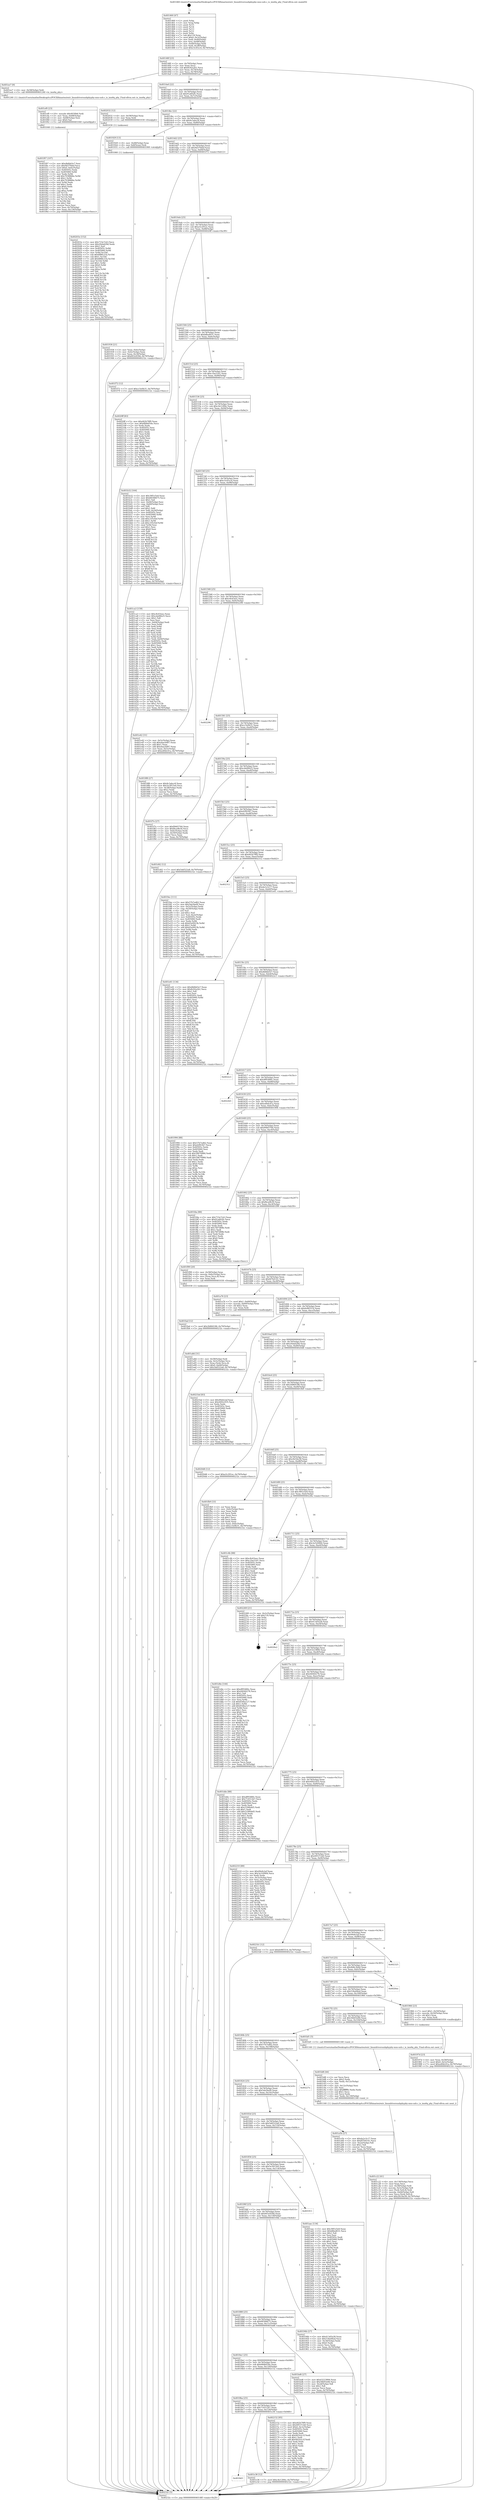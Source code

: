 digraph "0x401460" {
  label = "0x401460 (/mnt/c/Users/mathe/Desktop/tcc/POCII/binaries/extr_linuxdriversusbphyphy-mxs-usb.c_is_imx6q_phy_Final-ollvm.out::main(0))"
  labelloc = "t"
  node[shape=record]

  Entry [label="",width=0.3,height=0.3,shape=circle,fillcolor=black,style=filled]
  "0x40148f" [label="{
     0x40148f [23]\l
     | [instrs]\l
     &nbsp;&nbsp;0x40148f \<+3\>: mov -0x70(%rbp),%eax\l
     &nbsp;&nbsp;0x401492 \<+2\>: mov %eax,%ecx\l
     &nbsp;&nbsp;0x401494 \<+6\>: sub $0x8c92a2b1,%ecx\l
     &nbsp;&nbsp;0x40149a \<+3\>: mov %eax,-0x74(%rbp)\l
     &nbsp;&nbsp;0x40149d \<+3\>: mov %ecx,-0x78(%rbp)\l
     &nbsp;&nbsp;0x4014a0 \<+6\>: je 0000000000401ee7 \<main+0xa87\>\l
  }"]
  "0x401ee7" [label="{
     0x401ee7 [9]\l
     | [instrs]\l
     &nbsp;&nbsp;0x401ee7 \<+4\>: mov -0x58(%rbp),%rdi\l
     &nbsp;&nbsp;0x401eeb \<+5\>: call 0000000000401240 \<is_imx6q_phy\>\l
     | [calls]\l
     &nbsp;&nbsp;0x401240 \{1\} (/mnt/c/Users/mathe/Desktop/tcc/POCII/binaries/extr_linuxdriversusbphyphy-mxs-usb.c_is_imx6q_phy_Final-ollvm.out::is_imx6q_phy)\l
  }"]
  "0x4014a6" [label="{
     0x4014a6 [22]\l
     | [instrs]\l
     &nbsp;&nbsp;0x4014a6 \<+5\>: jmp 00000000004014ab \<main+0x4b\>\l
     &nbsp;&nbsp;0x4014ab \<+3\>: mov -0x74(%rbp),%eax\l
     &nbsp;&nbsp;0x4014ae \<+5\>: sub $0x91a602fc,%eax\l
     &nbsp;&nbsp;0x4014b3 \<+3\>: mov %eax,-0x7c(%rbp)\l
     &nbsp;&nbsp;0x4014b6 \<+6\>: je 0000000000402032 \<main+0xbd2\>\l
  }"]
  Exit [label="",width=0.3,height=0.3,shape=circle,fillcolor=black,style=filled,peripheries=2]
  "0x402032" [label="{
     0x402032 [12]\l
     | [instrs]\l
     &nbsp;&nbsp;0x402032 \<+4\>: mov -0x58(%rbp),%rax\l
     &nbsp;&nbsp;0x402036 \<+3\>: mov %rax,%rdi\l
     &nbsp;&nbsp;0x402039 \<+5\>: call 0000000000401030 \<free@plt\>\l
     | [calls]\l
     &nbsp;&nbsp;0x401030 \{1\} (unknown)\l
  }"]
  "0x4014bc" [label="{
     0x4014bc [22]\l
     | [instrs]\l
     &nbsp;&nbsp;0x4014bc \<+5\>: jmp 00000000004014c1 \<main+0x61\>\l
     &nbsp;&nbsp;0x4014c1 \<+3\>: mov -0x74(%rbp),%eax\l
     &nbsp;&nbsp;0x4014c4 \<+5\>: sub $0x9c3abcc8,%eax\l
     &nbsp;&nbsp;0x4014c9 \<+3\>: mov %eax,-0x80(%rbp)\l
     &nbsp;&nbsp;0x4014cc \<+6\>: je 0000000000401929 \<main+0x4c9\>\l
  }"]
  "0x40203e" [label="{
     0x40203e [152]\l
     | [instrs]\l
     &nbsp;&nbsp;0x40203e \<+5\>: mov $0x733e7cb3,%ecx\l
     &nbsp;&nbsp;0x402043 \<+5\>: mov $0x20ebd29d,%edx\l
     &nbsp;&nbsp;0x402048 \<+3\>: mov $0x1,%sil\l
     &nbsp;&nbsp;0x40204b \<+8\>: mov 0x40505c,%r8d\l
     &nbsp;&nbsp;0x402053 \<+8\>: mov 0x405060,%r9d\l
     &nbsp;&nbsp;0x40205b \<+3\>: mov %r8d,%r10d\l
     &nbsp;&nbsp;0x40205e \<+7\>: sub $0x688fc21b,%r10d\l
     &nbsp;&nbsp;0x402065 \<+4\>: sub $0x1,%r10d\l
     &nbsp;&nbsp;0x402069 \<+7\>: add $0x688fc21b,%r10d\l
     &nbsp;&nbsp;0x402070 \<+4\>: imul %r10d,%r8d\l
     &nbsp;&nbsp;0x402074 \<+4\>: and $0x1,%r8d\l
     &nbsp;&nbsp;0x402078 \<+4\>: cmp $0x0,%r8d\l
     &nbsp;&nbsp;0x40207c \<+4\>: sete %r11b\l
     &nbsp;&nbsp;0x402080 \<+4\>: cmp $0xa,%r9d\l
     &nbsp;&nbsp;0x402084 \<+3\>: setl %bl\l
     &nbsp;&nbsp;0x402087 \<+3\>: mov %r11b,%r14b\l
     &nbsp;&nbsp;0x40208a \<+4\>: xor $0xff,%r14b\l
     &nbsp;&nbsp;0x40208e \<+3\>: mov %bl,%r15b\l
     &nbsp;&nbsp;0x402091 \<+4\>: xor $0xff,%r15b\l
     &nbsp;&nbsp;0x402095 \<+4\>: xor $0x0,%sil\l
     &nbsp;&nbsp;0x402099 \<+3\>: mov %r14b,%r12b\l
     &nbsp;&nbsp;0x40209c \<+4\>: and $0x0,%r12b\l
     &nbsp;&nbsp;0x4020a0 \<+3\>: and %sil,%r11b\l
     &nbsp;&nbsp;0x4020a3 \<+3\>: mov %r15b,%r13b\l
     &nbsp;&nbsp;0x4020a6 \<+4\>: and $0x0,%r13b\l
     &nbsp;&nbsp;0x4020aa \<+3\>: and %sil,%bl\l
     &nbsp;&nbsp;0x4020ad \<+3\>: or %r11b,%r12b\l
     &nbsp;&nbsp;0x4020b0 \<+3\>: or %bl,%r13b\l
     &nbsp;&nbsp;0x4020b3 \<+3\>: xor %r13b,%r12b\l
     &nbsp;&nbsp;0x4020b6 \<+3\>: or %r15b,%r14b\l
     &nbsp;&nbsp;0x4020b9 \<+4\>: xor $0xff,%r14b\l
     &nbsp;&nbsp;0x4020bd \<+4\>: or $0x0,%sil\l
     &nbsp;&nbsp;0x4020c1 \<+3\>: and %sil,%r14b\l
     &nbsp;&nbsp;0x4020c4 \<+3\>: or %r14b,%r12b\l
     &nbsp;&nbsp;0x4020c7 \<+4\>: test $0x1,%r12b\l
     &nbsp;&nbsp;0x4020cb \<+3\>: cmovne %edx,%ecx\l
     &nbsp;&nbsp;0x4020ce \<+3\>: mov %ecx,-0x70(%rbp)\l
     &nbsp;&nbsp;0x4020d1 \<+5\>: jmp 000000000040232c \<main+0xecc\>\l
  }"]
  "0x401929" [label="{
     0x401929 [13]\l
     | [instrs]\l
     &nbsp;&nbsp;0x401929 \<+4\>: mov -0x48(%rbp),%rax\l
     &nbsp;&nbsp;0x40192d \<+4\>: mov 0x8(%rax),%rdi\l
     &nbsp;&nbsp;0x401931 \<+5\>: call 0000000000401060 \<atoi@plt\>\l
     | [calls]\l
     &nbsp;&nbsp;0x401060 \{1\} (unknown)\l
  }"]
  "0x4014d2" [label="{
     0x4014d2 [25]\l
     | [instrs]\l
     &nbsp;&nbsp;0x4014d2 \<+5\>: jmp 00000000004014d7 \<main+0x77\>\l
     &nbsp;&nbsp;0x4014d7 \<+3\>: mov -0x74(%rbp),%eax\l
     &nbsp;&nbsp;0x4014da \<+5\>: sub $0x9d370def,%eax\l
     &nbsp;&nbsp;0x4014df \<+6\>: mov %eax,-0x84(%rbp)\l
     &nbsp;&nbsp;0x4014e5 \<+6\>: je 0000000000401f72 \<main+0xb12\>\l
  }"]
  "0x401fad" [label="{
     0x401fad [12]\l
     | [instrs]\l
     &nbsp;&nbsp;0x401fad \<+7\>: movl $0x2b864186,-0x70(%rbp)\l
     &nbsp;&nbsp;0x401fb4 \<+5\>: jmp 000000000040232c \<main+0xecc\>\l
  }"]
  "0x401f72" [label="{
     0x401f72 [12]\l
     | [instrs]\l
     &nbsp;&nbsp;0x401f72 \<+7\>: movl $0xcc5e0b31,-0x70(%rbp)\l
     &nbsp;&nbsp;0x401f79 \<+5\>: jmp 000000000040232c \<main+0xecc\>\l
  }"]
  "0x4014eb" [label="{
     0x4014eb [25]\l
     | [instrs]\l
     &nbsp;&nbsp;0x4014eb \<+5\>: jmp 00000000004014f0 \<main+0x90\>\l
     &nbsp;&nbsp;0x4014f0 \<+3\>: mov -0x74(%rbp),%eax\l
     &nbsp;&nbsp;0x4014f3 \<+5\>: sub $0xa5c291ec,%eax\l
     &nbsp;&nbsp;0x4014f8 \<+6\>: mov %eax,-0x88(%rbp)\l
     &nbsp;&nbsp;0x4014fe \<+6\>: je 00000000004020ff \<main+0xc9f\>\l
  }"]
  "0x401f07" [label="{
     0x401f07 [107]\l
     | [instrs]\l
     &nbsp;&nbsp;0x401f07 \<+5\>: mov $0xdb6bb5e7,%esi\l
     &nbsp;&nbsp;0x401f0c \<+5\>: mov $0x9d370def,%ecx\l
     &nbsp;&nbsp;0x401f11 \<+7\>: movl $0x0,-0x6c(%rbp)\l
     &nbsp;&nbsp;0x401f18 \<+7\>: mov 0x40505c,%edx\l
     &nbsp;&nbsp;0x401f1f \<+8\>: mov 0x405060,%r8d\l
     &nbsp;&nbsp;0x401f27 \<+3\>: mov %edx,%r9d\l
     &nbsp;&nbsp;0x401f2a \<+7\>: add $0x7038866e,%r9d\l
     &nbsp;&nbsp;0x401f31 \<+4\>: sub $0x1,%r9d\l
     &nbsp;&nbsp;0x401f35 \<+7\>: sub $0x7038866e,%r9d\l
     &nbsp;&nbsp;0x401f3c \<+4\>: imul %r9d,%edx\l
     &nbsp;&nbsp;0x401f40 \<+3\>: and $0x1,%edx\l
     &nbsp;&nbsp;0x401f43 \<+3\>: cmp $0x0,%edx\l
     &nbsp;&nbsp;0x401f46 \<+4\>: sete %r10b\l
     &nbsp;&nbsp;0x401f4a \<+4\>: cmp $0xa,%r8d\l
     &nbsp;&nbsp;0x401f4e \<+4\>: setl %r11b\l
     &nbsp;&nbsp;0x401f52 \<+3\>: mov %r10b,%bl\l
     &nbsp;&nbsp;0x401f55 \<+3\>: and %r11b,%bl\l
     &nbsp;&nbsp;0x401f58 \<+3\>: xor %r11b,%r10b\l
     &nbsp;&nbsp;0x401f5b \<+3\>: or %r10b,%bl\l
     &nbsp;&nbsp;0x401f5e \<+3\>: test $0x1,%bl\l
     &nbsp;&nbsp;0x401f61 \<+3\>: cmovne %ecx,%esi\l
     &nbsp;&nbsp;0x401f64 \<+3\>: mov %esi,-0x70(%rbp)\l
     &nbsp;&nbsp;0x401f67 \<+6\>: mov %eax,-0x134(%rbp)\l
     &nbsp;&nbsp;0x401f6d \<+5\>: jmp 000000000040232c \<main+0xecc\>\l
  }"]
  "0x4020ff" [label="{
     0x4020ff [83]\l
     | [instrs]\l
     &nbsp;&nbsp;0x4020ff \<+5\>: mov $0xd42b78f9,%eax\l
     &nbsp;&nbsp;0x402104 \<+5\>: mov $0x68db054e,%ecx\l
     &nbsp;&nbsp;0x402109 \<+2\>: xor %edx,%edx\l
     &nbsp;&nbsp;0x40210b \<+7\>: mov 0x40505c,%esi\l
     &nbsp;&nbsp;0x402112 \<+7\>: mov 0x405060,%edi\l
     &nbsp;&nbsp;0x402119 \<+3\>: sub $0x1,%edx\l
     &nbsp;&nbsp;0x40211c \<+3\>: mov %esi,%r8d\l
     &nbsp;&nbsp;0x40211f \<+3\>: add %edx,%r8d\l
     &nbsp;&nbsp;0x402122 \<+4\>: imul %r8d,%esi\l
     &nbsp;&nbsp;0x402126 \<+3\>: and $0x1,%esi\l
     &nbsp;&nbsp;0x402129 \<+3\>: cmp $0x0,%esi\l
     &nbsp;&nbsp;0x40212c \<+4\>: sete %r9b\l
     &nbsp;&nbsp;0x402130 \<+3\>: cmp $0xa,%edi\l
     &nbsp;&nbsp;0x402133 \<+4\>: setl %r10b\l
     &nbsp;&nbsp;0x402137 \<+3\>: mov %r9b,%r11b\l
     &nbsp;&nbsp;0x40213a \<+3\>: and %r10b,%r11b\l
     &nbsp;&nbsp;0x40213d \<+3\>: xor %r10b,%r9b\l
     &nbsp;&nbsp;0x402140 \<+3\>: or %r9b,%r11b\l
     &nbsp;&nbsp;0x402143 \<+4\>: test $0x1,%r11b\l
     &nbsp;&nbsp;0x402147 \<+3\>: cmovne %ecx,%eax\l
     &nbsp;&nbsp;0x40214a \<+3\>: mov %eax,-0x70(%rbp)\l
     &nbsp;&nbsp;0x40214d \<+5\>: jmp 000000000040232c \<main+0xecc\>\l
  }"]
  "0x401504" [label="{
     0x401504 [25]\l
     | [instrs]\l
     &nbsp;&nbsp;0x401504 \<+5\>: jmp 0000000000401509 \<main+0xa9\>\l
     &nbsp;&nbsp;0x401509 \<+3\>: mov -0x74(%rbp),%eax\l
     &nbsp;&nbsp;0x40150c \<+5\>: sub $0xbfbed031,%eax\l
     &nbsp;&nbsp;0x401511 \<+6\>: mov %eax,-0x8c(%rbp)\l
     &nbsp;&nbsp;0x401517 \<+6\>: je 0000000000401b32 \<main+0x6d2\>\l
  }"]
  "0x401ef0" [label="{
     0x401ef0 [23]\l
     | [instrs]\l
     &nbsp;&nbsp;0x401ef0 \<+10\>: movabs $0x4030b6,%rdi\l
     &nbsp;&nbsp;0x401efa \<+3\>: mov %eax,-0x68(%rbp)\l
     &nbsp;&nbsp;0x401efd \<+3\>: mov -0x68(%rbp),%esi\l
     &nbsp;&nbsp;0x401f00 \<+2\>: mov $0x0,%al\l
     &nbsp;&nbsp;0x401f02 \<+5\>: call 0000000000401040 \<printf@plt\>\l
     | [calls]\l
     &nbsp;&nbsp;0x401040 \{1\} (unknown)\l
  }"]
  "0x401b32" [label="{
     0x401b32 [164]\l
     | [instrs]\l
     &nbsp;&nbsp;0x401b32 \<+5\>: mov $0x39f1e5e9,%eax\l
     &nbsp;&nbsp;0x401b37 \<+5\>: mov $0x68306675,%ecx\l
     &nbsp;&nbsp;0x401b3c \<+2\>: mov $0x1,%dl\l
     &nbsp;&nbsp;0x401b3e \<+3\>: mov -0x64(%rbp),%esi\l
     &nbsp;&nbsp;0x401b41 \<+3\>: cmp -0x60(%rbp),%esi\l
     &nbsp;&nbsp;0x401b44 \<+4\>: setl %dil\l
     &nbsp;&nbsp;0x401b48 \<+4\>: and $0x1,%dil\l
     &nbsp;&nbsp;0x401b4c \<+4\>: mov %dil,-0x2d(%rbp)\l
     &nbsp;&nbsp;0x401b50 \<+7\>: mov 0x40505c,%esi\l
     &nbsp;&nbsp;0x401b57 \<+8\>: mov 0x405060,%r8d\l
     &nbsp;&nbsp;0x401b5f \<+3\>: mov %esi,%r9d\l
     &nbsp;&nbsp;0x401b62 \<+7\>: add $0xc1f5c0ef,%r9d\l
     &nbsp;&nbsp;0x401b69 \<+4\>: sub $0x1,%r9d\l
     &nbsp;&nbsp;0x401b6d \<+7\>: sub $0xc1f5c0ef,%r9d\l
     &nbsp;&nbsp;0x401b74 \<+4\>: imul %r9d,%esi\l
     &nbsp;&nbsp;0x401b78 \<+3\>: and $0x1,%esi\l
     &nbsp;&nbsp;0x401b7b \<+3\>: cmp $0x0,%esi\l
     &nbsp;&nbsp;0x401b7e \<+4\>: sete %dil\l
     &nbsp;&nbsp;0x401b82 \<+4\>: cmp $0xa,%r8d\l
     &nbsp;&nbsp;0x401b86 \<+4\>: setl %r10b\l
     &nbsp;&nbsp;0x401b8a \<+3\>: mov %dil,%r11b\l
     &nbsp;&nbsp;0x401b8d \<+4\>: xor $0xff,%r11b\l
     &nbsp;&nbsp;0x401b91 \<+3\>: mov %r10b,%bl\l
     &nbsp;&nbsp;0x401b94 \<+3\>: xor $0xff,%bl\l
     &nbsp;&nbsp;0x401b97 \<+3\>: xor $0x0,%dl\l
     &nbsp;&nbsp;0x401b9a \<+3\>: mov %r11b,%r14b\l
     &nbsp;&nbsp;0x401b9d \<+4\>: and $0x0,%r14b\l
     &nbsp;&nbsp;0x401ba1 \<+3\>: and %dl,%dil\l
     &nbsp;&nbsp;0x401ba4 \<+3\>: mov %bl,%r15b\l
     &nbsp;&nbsp;0x401ba7 \<+4\>: and $0x0,%r15b\l
     &nbsp;&nbsp;0x401bab \<+3\>: and %dl,%r10b\l
     &nbsp;&nbsp;0x401bae \<+3\>: or %dil,%r14b\l
     &nbsp;&nbsp;0x401bb1 \<+3\>: or %r10b,%r15b\l
     &nbsp;&nbsp;0x401bb4 \<+3\>: xor %r15b,%r14b\l
     &nbsp;&nbsp;0x401bb7 \<+3\>: or %bl,%r11b\l
     &nbsp;&nbsp;0x401bba \<+4\>: xor $0xff,%r11b\l
     &nbsp;&nbsp;0x401bbe \<+3\>: or $0x0,%dl\l
     &nbsp;&nbsp;0x401bc1 \<+3\>: and %dl,%r11b\l
     &nbsp;&nbsp;0x401bc4 \<+3\>: or %r11b,%r14b\l
     &nbsp;&nbsp;0x401bc7 \<+4\>: test $0x1,%r14b\l
     &nbsp;&nbsp;0x401bcb \<+3\>: cmovne %ecx,%eax\l
     &nbsp;&nbsp;0x401bce \<+3\>: mov %eax,-0x70(%rbp)\l
     &nbsp;&nbsp;0x401bd1 \<+5\>: jmp 000000000040232c \<main+0xecc\>\l
  }"]
  "0x40151d" [label="{
     0x40151d [25]\l
     | [instrs]\l
     &nbsp;&nbsp;0x40151d \<+5\>: jmp 0000000000401522 \<main+0xc2\>\l
     &nbsp;&nbsp;0x401522 \<+3\>: mov -0x74(%rbp),%eax\l
     &nbsp;&nbsp;0x401525 \<+5\>: sub $0xc1be2161,%eax\l
     &nbsp;&nbsp;0x40152a \<+6\>: mov %eax,-0x90(%rbp)\l
     &nbsp;&nbsp;0x401530 \<+6\>: je 0000000000401ca3 \<main+0x843\>\l
  }"]
  "0x4018d3" [label="{
     0x4018d3\l
  }", style=dashed]
  "0x401ca3" [label="{
     0x401ca3 [159]\l
     | [instrs]\l
     &nbsp;&nbsp;0x401ca3 \<+5\>: mov $0xc8c63eec,%eax\l
     &nbsp;&nbsp;0x401ca8 \<+5\>: mov $0xcda06b25,%ecx\l
     &nbsp;&nbsp;0x401cad \<+2\>: mov $0x1,%dl\l
     &nbsp;&nbsp;0x401caf \<+2\>: xor %esi,%esi\l
     &nbsp;&nbsp;0x401cb1 \<+3\>: mov -0x64(%rbp),%edi\l
     &nbsp;&nbsp;0x401cb4 \<+3\>: mov %esi,%r8d\l
     &nbsp;&nbsp;0x401cb7 \<+3\>: sub %edi,%r8d\l
     &nbsp;&nbsp;0x401cba \<+2\>: mov %esi,%edi\l
     &nbsp;&nbsp;0x401cbc \<+3\>: sub $0x1,%edi\l
     &nbsp;&nbsp;0x401cbf \<+3\>: add %edi,%r8d\l
     &nbsp;&nbsp;0x401cc2 \<+2\>: mov %esi,%edi\l
     &nbsp;&nbsp;0x401cc4 \<+3\>: sub %r8d,%edi\l
     &nbsp;&nbsp;0x401cc7 \<+3\>: mov %edi,-0x64(%rbp)\l
     &nbsp;&nbsp;0x401cca \<+7\>: mov 0x40505c,%edi\l
     &nbsp;&nbsp;0x401cd1 \<+8\>: mov 0x405060,%r8d\l
     &nbsp;&nbsp;0x401cd9 \<+3\>: sub $0x1,%esi\l
     &nbsp;&nbsp;0x401cdc \<+3\>: mov %edi,%r9d\l
     &nbsp;&nbsp;0x401cdf \<+3\>: add %esi,%r9d\l
     &nbsp;&nbsp;0x401ce2 \<+4\>: imul %r9d,%edi\l
     &nbsp;&nbsp;0x401ce6 \<+3\>: and $0x1,%edi\l
     &nbsp;&nbsp;0x401ce9 \<+3\>: cmp $0x0,%edi\l
     &nbsp;&nbsp;0x401cec \<+4\>: sete %r10b\l
     &nbsp;&nbsp;0x401cf0 \<+4\>: cmp $0xa,%r8d\l
     &nbsp;&nbsp;0x401cf4 \<+4\>: setl %r11b\l
     &nbsp;&nbsp;0x401cf8 \<+3\>: mov %r10b,%bl\l
     &nbsp;&nbsp;0x401cfb \<+3\>: xor $0xff,%bl\l
     &nbsp;&nbsp;0x401cfe \<+3\>: mov %r11b,%r14b\l
     &nbsp;&nbsp;0x401d01 \<+4\>: xor $0xff,%r14b\l
     &nbsp;&nbsp;0x401d05 \<+3\>: xor $0x1,%dl\l
     &nbsp;&nbsp;0x401d08 \<+3\>: mov %bl,%r15b\l
     &nbsp;&nbsp;0x401d0b \<+4\>: and $0xff,%r15b\l
     &nbsp;&nbsp;0x401d0f \<+3\>: and %dl,%r10b\l
     &nbsp;&nbsp;0x401d12 \<+3\>: mov %r14b,%r12b\l
     &nbsp;&nbsp;0x401d15 \<+4\>: and $0xff,%r12b\l
     &nbsp;&nbsp;0x401d19 \<+3\>: and %dl,%r11b\l
     &nbsp;&nbsp;0x401d1c \<+3\>: or %r10b,%r15b\l
     &nbsp;&nbsp;0x401d1f \<+3\>: or %r11b,%r12b\l
     &nbsp;&nbsp;0x401d22 \<+3\>: xor %r12b,%r15b\l
     &nbsp;&nbsp;0x401d25 \<+3\>: or %r14b,%bl\l
     &nbsp;&nbsp;0x401d28 \<+3\>: xor $0xff,%bl\l
     &nbsp;&nbsp;0x401d2b \<+3\>: or $0x1,%dl\l
     &nbsp;&nbsp;0x401d2e \<+2\>: and %dl,%bl\l
     &nbsp;&nbsp;0x401d30 \<+3\>: or %bl,%r15b\l
     &nbsp;&nbsp;0x401d33 \<+4\>: test $0x1,%r15b\l
     &nbsp;&nbsp;0x401d37 \<+3\>: cmovne %ecx,%eax\l
     &nbsp;&nbsp;0x401d3a \<+3\>: mov %eax,-0x70(%rbp)\l
     &nbsp;&nbsp;0x401d3d \<+5\>: jmp 000000000040232c \<main+0xecc\>\l
  }"]
  "0x401536" [label="{
     0x401536 [25]\l
     | [instrs]\l
     &nbsp;&nbsp;0x401536 \<+5\>: jmp 000000000040153b \<main+0xdb\>\l
     &nbsp;&nbsp;0x40153b \<+3\>: mov -0x74(%rbp),%eax\l
     &nbsp;&nbsp;0x40153e \<+5\>: sub $0xc4e1284e,%eax\l
     &nbsp;&nbsp;0x401543 \<+6\>: mov %eax,-0x94(%rbp)\l
     &nbsp;&nbsp;0x401549 \<+6\>: je 0000000000401e42 \<main+0x9e2\>\l
  }"]
  "0x401e36" [label="{
     0x401e36 [12]\l
     | [instrs]\l
     &nbsp;&nbsp;0x401e36 \<+7\>: movl $0xc4e1284e,-0x70(%rbp)\l
     &nbsp;&nbsp;0x401e3d \<+5\>: jmp 000000000040232c \<main+0xecc\>\l
  }"]
  "0x401e42" [label="{
     0x401e42 [31]\l
     | [instrs]\l
     &nbsp;&nbsp;0x401e42 \<+3\>: mov -0x5c(%rbp),%eax\l
     &nbsp;&nbsp;0x401e45 \<+5\>: sub $0xebacb487,%eax\l
     &nbsp;&nbsp;0x401e4a \<+3\>: add $0x1,%eax\l
     &nbsp;&nbsp;0x401e4d \<+5\>: add $0xebacb487,%eax\l
     &nbsp;&nbsp;0x401e52 \<+3\>: mov %eax,-0x5c(%rbp)\l
     &nbsp;&nbsp;0x401e55 \<+7\>: movl $0xed0dc41a,-0x70(%rbp)\l
     &nbsp;&nbsp;0x401e5c \<+5\>: jmp 000000000040232c \<main+0xecc\>\l
  }"]
  "0x40154f" [label="{
     0x40154f [25]\l
     | [instrs]\l
     &nbsp;&nbsp;0x40154f \<+5\>: jmp 0000000000401554 \<main+0xf4\>\l
     &nbsp;&nbsp;0x401554 \<+3\>: mov -0x74(%rbp),%eax\l
     &nbsp;&nbsp;0x401557 \<+5\>: sub $0xc5c45cc4,%eax\l
     &nbsp;&nbsp;0x40155c \<+6\>: mov %eax,-0x98(%rbp)\l
     &nbsp;&nbsp;0x401562 \<+6\>: je 00000000004018f6 \<main+0x496\>\l
  }"]
  "0x4018ba" [label="{
     0x4018ba [25]\l
     | [instrs]\l
     &nbsp;&nbsp;0x4018ba \<+5\>: jmp 00000000004018bf \<main+0x45f\>\l
     &nbsp;&nbsp;0x4018bf \<+3\>: mov -0x74(%rbp),%eax\l
     &nbsp;&nbsp;0x4018c2 \<+5\>: sub $0x714512b7,%eax\l
     &nbsp;&nbsp;0x4018c7 \<+6\>: mov %eax,-0x124(%rbp)\l
     &nbsp;&nbsp;0x4018cd \<+6\>: je 0000000000401e36 \<main+0x9d6\>\l
  }"]
  "0x4018f6" [label="{
     0x4018f6 [27]\l
     | [instrs]\l
     &nbsp;&nbsp;0x4018f6 \<+5\>: mov $0x9c3abcc8,%eax\l
     &nbsp;&nbsp;0x4018fb \<+5\>: mov $0x5e3915e0,%ecx\l
     &nbsp;&nbsp;0x401900 \<+3\>: mov -0x38(%rbp),%edx\l
     &nbsp;&nbsp;0x401903 \<+3\>: cmp $0x2,%edx\l
     &nbsp;&nbsp;0x401906 \<+3\>: cmovne %ecx,%eax\l
     &nbsp;&nbsp;0x401909 \<+3\>: mov %eax,-0x70(%rbp)\l
     &nbsp;&nbsp;0x40190c \<+5\>: jmp 000000000040232c \<main+0xecc\>\l
  }"]
  "0x401568" [label="{
     0x401568 [25]\l
     | [instrs]\l
     &nbsp;&nbsp;0x401568 \<+5\>: jmp 000000000040156d \<main+0x10d\>\l
     &nbsp;&nbsp;0x40156d \<+3\>: mov -0x74(%rbp),%eax\l
     &nbsp;&nbsp;0x401570 \<+5\>: sub $0xc8c63eec,%eax\l
     &nbsp;&nbsp;0x401575 \<+6\>: mov %eax,-0x9c(%rbp)\l
     &nbsp;&nbsp;0x40157b \<+6\>: je 0000000000402296 \<main+0xe36\>\l
  }"]
  "0x40232c" [label="{
     0x40232c [5]\l
     | [instrs]\l
     &nbsp;&nbsp;0x40232c \<+5\>: jmp 000000000040148f \<main+0x2f\>\l
  }"]
  "0x401460" [label="{
     0x401460 [47]\l
     | [instrs]\l
     &nbsp;&nbsp;0x401460 \<+1\>: push %rbp\l
     &nbsp;&nbsp;0x401461 \<+3\>: mov %rsp,%rbp\l
     &nbsp;&nbsp;0x401464 \<+2\>: push %r15\l
     &nbsp;&nbsp;0x401466 \<+2\>: push %r14\l
     &nbsp;&nbsp;0x401468 \<+2\>: push %r13\l
     &nbsp;&nbsp;0x40146a \<+2\>: push %r12\l
     &nbsp;&nbsp;0x40146c \<+1\>: push %rbx\l
     &nbsp;&nbsp;0x40146d \<+7\>: sub $0x118,%rsp\l
     &nbsp;&nbsp;0x401474 \<+7\>: movl $0x0,-0x3c(%rbp)\l
     &nbsp;&nbsp;0x40147b \<+3\>: mov %edi,-0x40(%rbp)\l
     &nbsp;&nbsp;0x40147e \<+4\>: mov %rsi,-0x48(%rbp)\l
     &nbsp;&nbsp;0x401482 \<+3\>: mov -0x40(%rbp),%edi\l
     &nbsp;&nbsp;0x401485 \<+3\>: mov %edi,-0x38(%rbp)\l
     &nbsp;&nbsp;0x401488 \<+7\>: movl $0xc5c45cc4,-0x70(%rbp)\l
  }"]
  "0x401936" [label="{
     0x401936 [21]\l
     | [instrs]\l
     &nbsp;&nbsp;0x401936 \<+3\>: mov %eax,-0x4c(%rbp)\l
     &nbsp;&nbsp;0x401939 \<+3\>: mov -0x4c(%rbp),%eax\l
     &nbsp;&nbsp;0x40193c \<+3\>: mov %eax,-0x34(%rbp)\l
     &nbsp;&nbsp;0x40193f \<+7\>: movl $0x603c659d,-0x70(%rbp)\l
     &nbsp;&nbsp;0x401946 \<+5\>: jmp 000000000040232c \<main+0xecc\>\l
  }"]
  "0x402152" [label="{
     0x402152 [95]\l
     | [instrs]\l
     &nbsp;&nbsp;0x402152 \<+5\>: mov $0xd42b78f9,%eax\l
     &nbsp;&nbsp;0x402157 \<+5\>: mov $0x49537cb0,%ecx\l
     &nbsp;&nbsp;0x40215c \<+7\>: movl $0x0,-0x3c(%rbp)\l
     &nbsp;&nbsp;0x402163 \<+7\>: mov 0x40505c,%edx\l
     &nbsp;&nbsp;0x40216a \<+7\>: mov 0x405060,%esi\l
     &nbsp;&nbsp;0x402171 \<+2\>: mov %edx,%edi\l
     &nbsp;&nbsp;0x402173 \<+6\>: sub $0x9d1b2c1f,%edi\l
     &nbsp;&nbsp;0x402179 \<+3\>: sub $0x1,%edi\l
     &nbsp;&nbsp;0x40217c \<+6\>: add $0x9d1b2c1f,%edi\l
     &nbsp;&nbsp;0x402182 \<+3\>: imul %edi,%edx\l
     &nbsp;&nbsp;0x402185 \<+3\>: and $0x1,%edx\l
     &nbsp;&nbsp;0x402188 \<+3\>: cmp $0x0,%edx\l
     &nbsp;&nbsp;0x40218b \<+4\>: sete %r8b\l
     &nbsp;&nbsp;0x40218f \<+3\>: cmp $0xa,%esi\l
     &nbsp;&nbsp;0x402192 \<+4\>: setl %r9b\l
     &nbsp;&nbsp;0x402196 \<+3\>: mov %r8b,%r10b\l
     &nbsp;&nbsp;0x402199 \<+3\>: and %r9b,%r10b\l
     &nbsp;&nbsp;0x40219c \<+3\>: xor %r9b,%r8b\l
     &nbsp;&nbsp;0x40219f \<+3\>: or %r8b,%r10b\l
     &nbsp;&nbsp;0x4021a2 \<+4\>: test $0x1,%r10b\l
     &nbsp;&nbsp;0x4021a6 \<+3\>: cmovne %ecx,%eax\l
     &nbsp;&nbsp;0x4021a9 \<+3\>: mov %eax,-0x70(%rbp)\l
     &nbsp;&nbsp;0x4021ac \<+5\>: jmp 000000000040232c \<main+0xecc\>\l
  }"]
  "0x402296" [label="{
     0x402296\l
  }", style=dashed]
  "0x401581" [label="{
     0x401581 [25]\l
     | [instrs]\l
     &nbsp;&nbsp;0x401581 \<+5\>: jmp 0000000000401586 \<main+0x126\>\l
     &nbsp;&nbsp;0x401586 \<+3\>: mov -0x74(%rbp),%eax\l
     &nbsp;&nbsp;0x401589 \<+5\>: sub $0xcc5e0b31,%eax\l
     &nbsp;&nbsp;0x40158e \<+6\>: mov %eax,-0xa0(%rbp)\l
     &nbsp;&nbsp;0x401594 \<+6\>: je 0000000000401f7e \<main+0xb1e\>\l
  }"]
  "0x401c22" [label="{
     0x401c22 [41]\l
     | [instrs]\l
     &nbsp;&nbsp;0x401c22 \<+6\>: mov -0x130(%rbp),%ecx\l
     &nbsp;&nbsp;0x401c28 \<+3\>: imul %eax,%ecx\l
     &nbsp;&nbsp;0x401c2b \<+4\>: mov -0x58(%rbp),%rdi\l
     &nbsp;&nbsp;0x401c2f \<+4\>: movslq -0x5c(%rbp),%r8\l
     &nbsp;&nbsp;0x401c33 \<+4\>: mov (%rdi,%r8,8),%rdi\l
     &nbsp;&nbsp;0x401c37 \<+4\>: movslq -0x64(%rbp),%r8\l
     &nbsp;&nbsp;0x401c3b \<+4\>: mov %ecx,(%rdi,%r8,4)\l
     &nbsp;&nbsp;0x401c3f \<+7\>: movl $0x2fe54e58,-0x70(%rbp)\l
     &nbsp;&nbsp;0x401c46 \<+5\>: jmp 000000000040232c \<main+0xecc\>\l
  }"]
  "0x401f7e" [label="{
     0x401f7e [27]\l
     | [instrs]\l
     &nbsp;&nbsp;0x401f7e \<+5\>: mov $0xf9465764,%eax\l
     &nbsp;&nbsp;0x401f83 \<+5\>: mov $0xfbca9b30,%ecx\l
     &nbsp;&nbsp;0x401f88 \<+3\>: mov -0x6c(%rbp),%edx\l
     &nbsp;&nbsp;0x401f8b \<+3\>: cmp -0x50(%rbp),%edx\l
     &nbsp;&nbsp;0x401f8e \<+3\>: cmovl %ecx,%eax\l
     &nbsp;&nbsp;0x401f91 \<+3\>: mov %eax,-0x70(%rbp)\l
     &nbsp;&nbsp;0x401f94 \<+5\>: jmp 000000000040232c \<main+0xecc\>\l
  }"]
  "0x40159a" [label="{
     0x40159a [25]\l
     | [instrs]\l
     &nbsp;&nbsp;0x40159a \<+5\>: jmp 000000000040159f \<main+0x13f\>\l
     &nbsp;&nbsp;0x40159f \<+3\>: mov -0x74(%rbp),%eax\l
     &nbsp;&nbsp;0x4015a2 \<+5\>: sub $0xcda06b25,%eax\l
     &nbsp;&nbsp;0x4015a7 \<+6\>: mov %eax,-0xa4(%rbp)\l
     &nbsp;&nbsp;0x4015ad \<+6\>: je 0000000000401d42 \<main+0x8e2\>\l
  }"]
  "0x401bf6" [label="{
     0x401bf6 [44]\l
     | [instrs]\l
     &nbsp;&nbsp;0x401bf6 \<+2\>: xor %ecx,%ecx\l
     &nbsp;&nbsp;0x401bf8 \<+5\>: mov $0x2,%edx\l
     &nbsp;&nbsp;0x401bfd \<+6\>: mov %edx,-0x12c(%rbp)\l
     &nbsp;&nbsp;0x401c03 \<+1\>: cltd\l
     &nbsp;&nbsp;0x401c04 \<+6\>: mov -0x12c(%rbp),%esi\l
     &nbsp;&nbsp;0x401c0a \<+2\>: idiv %esi\l
     &nbsp;&nbsp;0x401c0c \<+6\>: imul $0xfffffffe,%edx,%edx\l
     &nbsp;&nbsp;0x401c12 \<+3\>: sub $0x1,%ecx\l
     &nbsp;&nbsp;0x401c15 \<+2\>: sub %ecx,%edx\l
     &nbsp;&nbsp;0x401c17 \<+6\>: mov %edx,-0x130(%rbp)\l
     &nbsp;&nbsp;0x401c1d \<+5\>: call 0000000000401160 \<next_i\>\l
     | [calls]\l
     &nbsp;&nbsp;0x401160 \{1\} (/mnt/c/Users/mathe/Desktop/tcc/POCII/binaries/extr_linuxdriversusbphyphy-mxs-usb.c_is_imx6q_phy_Final-ollvm.out::next_i)\l
  }"]
  "0x401d42" [label="{
     0x401d42 [12]\l
     | [instrs]\l
     &nbsp;&nbsp;0x401d42 \<+7\>: movl $0x5dd522a8,-0x70(%rbp)\l
     &nbsp;&nbsp;0x401d49 \<+5\>: jmp 000000000040232c \<main+0xecc\>\l
  }"]
  "0x4015b3" [label="{
     0x4015b3 [25]\l
     | [instrs]\l
     &nbsp;&nbsp;0x4015b3 \<+5\>: jmp 00000000004015b8 \<main+0x158\>\l
     &nbsp;&nbsp;0x4015b8 \<+3\>: mov -0x74(%rbp),%eax\l
     &nbsp;&nbsp;0x4015bb \<+5\>: sub $0xd2f91fb7,%eax\l
     &nbsp;&nbsp;0x4015c0 \<+6\>: mov %eax,-0xa8(%rbp)\l
     &nbsp;&nbsp;0x4015c6 \<+6\>: je 00000000004019ec \<main+0x58c\>\l
  }"]
  "0x4018a1" [label="{
     0x4018a1 [25]\l
     | [instrs]\l
     &nbsp;&nbsp;0x4018a1 \<+5\>: jmp 00000000004018a6 \<main+0x446\>\l
     &nbsp;&nbsp;0x4018a6 \<+3\>: mov -0x74(%rbp),%eax\l
     &nbsp;&nbsp;0x4018a9 \<+5\>: sub $0x68db054e,%eax\l
     &nbsp;&nbsp;0x4018ae \<+6\>: mov %eax,-0x120(%rbp)\l
     &nbsp;&nbsp;0x4018b4 \<+6\>: je 0000000000402152 \<main+0xcf2\>\l
  }"]
  "0x4019ec" [label="{
     0x4019ec [111]\l
     | [instrs]\l
     &nbsp;&nbsp;0x4019ec \<+5\>: mov $0x57b7ed62,%eax\l
     &nbsp;&nbsp;0x4019f1 \<+5\>: mov $0x5da5bef4,%ecx\l
     &nbsp;&nbsp;0x4019f6 \<+3\>: mov -0x5c(%rbp),%edx\l
     &nbsp;&nbsp;0x4019f9 \<+3\>: cmp -0x50(%rbp),%edx\l
     &nbsp;&nbsp;0x4019fc \<+4\>: setl %sil\l
     &nbsp;&nbsp;0x401a00 \<+4\>: and $0x1,%sil\l
     &nbsp;&nbsp;0x401a04 \<+4\>: mov %sil,-0x2e(%rbp)\l
     &nbsp;&nbsp;0x401a08 \<+7\>: mov 0x40505c,%edx\l
     &nbsp;&nbsp;0x401a0f \<+7\>: mov 0x405060,%edi\l
     &nbsp;&nbsp;0x401a16 \<+3\>: mov %edx,%r8d\l
     &nbsp;&nbsp;0x401a19 \<+7\>: sub $0xb5e0923b,%r8d\l
     &nbsp;&nbsp;0x401a20 \<+4\>: sub $0x1,%r8d\l
     &nbsp;&nbsp;0x401a24 \<+7\>: add $0xb5e0923b,%r8d\l
     &nbsp;&nbsp;0x401a2b \<+4\>: imul %r8d,%edx\l
     &nbsp;&nbsp;0x401a2f \<+3\>: and $0x1,%edx\l
     &nbsp;&nbsp;0x401a32 \<+3\>: cmp $0x0,%edx\l
     &nbsp;&nbsp;0x401a35 \<+4\>: sete %sil\l
     &nbsp;&nbsp;0x401a39 \<+3\>: cmp $0xa,%edi\l
     &nbsp;&nbsp;0x401a3c \<+4\>: setl %r9b\l
     &nbsp;&nbsp;0x401a40 \<+3\>: mov %sil,%r10b\l
     &nbsp;&nbsp;0x401a43 \<+3\>: and %r9b,%r10b\l
     &nbsp;&nbsp;0x401a46 \<+3\>: xor %r9b,%sil\l
     &nbsp;&nbsp;0x401a49 \<+3\>: or %sil,%r10b\l
     &nbsp;&nbsp;0x401a4c \<+4\>: test $0x1,%r10b\l
     &nbsp;&nbsp;0x401a50 \<+3\>: cmovne %ecx,%eax\l
     &nbsp;&nbsp;0x401a53 \<+3\>: mov %eax,-0x70(%rbp)\l
     &nbsp;&nbsp;0x401a56 \<+5\>: jmp 000000000040232c \<main+0xecc\>\l
  }"]
  "0x4015cc" [label="{
     0x4015cc [25]\l
     | [instrs]\l
     &nbsp;&nbsp;0x4015cc \<+5\>: jmp 00000000004015d1 \<main+0x171\>\l
     &nbsp;&nbsp;0x4015d1 \<+3\>: mov -0x74(%rbp),%eax\l
     &nbsp;&nbsp;0x4015d4 \<+5\>: sub $0xd42b78f9,%eax\l
     &nbsp;&nbsp;0x4015d9 \<+6\>: mov %eax,-0xac(%rbp)\l
     &nbsp;&nbsp;0x4015df \<+6\>: je 0000000000402312 \<main+0xeb2\>\l
  }"]
  "0x401bd6" [label="{
     0x401bd6 [27]\l
     | [instrs]\l
     &nbsp;&nbsp;0x401bd6 \<+5\>: mov $0x43223806,%eax\l
     &nbsp;&nbsp;0x401bdb \<+5\>: mov $0x56b93e66,%ecx\l
     &nbsp;&nbsp;0x401be0 \<+3\>: mov -0x2d(%rbp),%dl\l
     &nbsp;&nbsp;0x401be3 \<+3\>: test $0x1,%dl\l
     &nbsp;&nbsp;0x401be6 \<+3\>: cmovne %ecx,%eax\l
     &nbsp;&nbsp;0x401be9 \<+3\>: mov %eax,-0x70(%rbp)\l
     &nbsp;&nbsp;0x401bec \<+5\>: jmp 000000000040232c \<main+0xecc\>\l
  }"]
  "0x402312" [label="{
     0x402312\l
  }", style=dashed]
  "0x4015e5" [label="{
     0x4015e5 [25]\l
     | [instrs]\l
     &nbsp;&nbsp;0x4015e5 \<+5\>: jmp 00000000004015ea \<main+0x18a\>\l
     &nbsp;&nbsp;0x4015ea \<+3\>: mov -0x74(%rbp),%eax\l
     &nbsp;&nbsp;0x4015ed \<+5\>: sub $0xda1e3c17,%eax\l
     &nbsp;&nbsp;0x4015f2 \<+6\>: mov %eax,-0xb0(%rbp)\l
     &nbsp;&nbsp;0x4015f8 \<+6\>: je 0000000000401e61 \<main+0xa01\>\l
  }"]
  "0x401a8d" [label="{
     0x401a8d [31]\l
     | [instrs]\l
     &nbsp;&nbsp;0x401a8d \<+4\>: mov -0x58(%rbp),%rdi\l
     &nbsp;&nbsp;0x401a91 \<+4\>: movslq -0x5c(%rbp),%rcx\l
     &nbsp;&nbsp;0x401a95 \<+4\>: mov %rax,(%rdi,%rcx,8)\l
     &nbsp;&nbsp;0x401a99 \<+7\>: movl $0x0,-0x64(%rbp)\l
     &nbsp;&nbsp;0x401aa0 \<+7\>: movl $0x5dd522a8,-0x70(%rbp)\l
     &nbsp;&nbsp;0x401aa7 \<+5\>: jmp 000000000040232c \<main+0xecc\>\l
  }"]
  "0x401e61" [label="{
     0x401e61 [134]\l
     | [instrs]\l
     &nbsp;&nbsp;0x401e61 \<+5\>: mov $0xdb6bb5e7,%eax\l
     &nbsp;&nbsp;0x401e66 \<+5\>: mov $0x8c92a2b1,%ecx\l
     &nbsp;&nbsp;0x401e6b \<+2\>: mov $0x1,%dl\l
     &nbsp;&nbsp;0x401e6d \<+2\>: xor %esi,%esi\l
     &nbsp;&nbsp;0x401e6f \<+7\>: mov 0x40505c,%edi\l
     &nbsp;&nbsp;0x401e76 \<+8\>: mov 0x405060,%r8d\l
     &nbsp;&nbsp;0x401e7e \<+3\>: sub $0x1,%esi\l
     &nbsp;&nbsp;0x401e81 \<+3\>: mov %edi,%r9d\l
     &nbsp;&nbsp;0x401e84 \<+3\>: add %esi,%r9d\l
     &nbsp;&nbsp;0x401e87 \<+4\>: imul %r9d,%edi\l
     &nbsp;&nbsp;0x401e8b \<+3\>: and $0x1,%edi\l
     &nbsp;&nbsp;0x401e8e \<+3\>: cmp $0x0,%edi\l
     &nbsp;&nbsp;0x401e91 \<+4\>: sete %r10b\l
     &nbsp;&nbsp;0x401e95 \<+4\>: cmp $0xa,%r8d\l
     &nbsp;&nbsp;0x401e99 \<+4\>: setl %r11b\l
     &nbsp;&nbsp;0x401e9d \<+3\>: mov %r10b,%bl\l
     &nbsp;&nbsp;0x401ea0 \<+3\>: xor $0xff,%bl\l
     &nbsp;&nbsp;0x401ea3 \<+3\>: mov %r11b,%r14b\l
     &nbsp;&nbsp;0x401ea6 \<+4\>: xor $0xff,%r14b\l
     &nbsp;&nbsp;0x401eaa \<+3\>: xor $0x1,%dl\l
     &nbsp;&nbsp;0x401ead \<+3\>: mov %bl,%r15b\l
     &nbsp;&nbsp;0x401eb0 \<+4\>: and $0xff,%r15b\l
     &nbsp;&nbsp;0x401eb4 \<+3\>: and %dl,%r10b\l
     &nbsp;&nbsp;0x401eb7 \<+3\>: mov %r14b,%r12b\l
     &nbsp;&nbsp;0x401eba \<+4\>: and $0xff,%r12b\l
     &nbsp;&nbsp;0x401ebe \<+3\>: and %dl,%r11b\l
     &nbsp;&nbsp;0x401ec1 \<+3\>: or %r10b,%r15b\l
     &nbsp;&nbsp;0x401ec4 \<+3\>: or %r11b,%r12b\l
     &nbsp;&nbsp;0x401ec7 \<+3\>: xor %r12b,%r15b\l
     &nbsp;&nbsp;0x401eca \<+3\>: or %r14b,%bl\l
     &nbsp;&nbsp;0x401ecd \<+3\>: xor $0xff,%bl\l
     &nbsp;&nbsp;0x401ed0 \<+3\>: or $0x1,%dl\l
     &nbsp;&nbsp;0x401ed3 \<+2\>: and %dl,%bl\l
     &nbsp;&nbsp;0x401ed5 \<+3\>: or %bl,%r15b\l
     &nbsp;&nbsp;0x401ed8 \<+4\>: test $0x1,%r15b\l
     &nbsp;&nbsp;0x401edc \<+3\>: cmovne %ecx,%eax\l
     &nbsp;&nbsp;0x401edf \<+3\>: mov %eax,-0x70(%rbp)\l
     &nbsp;&nbsp;0x401ee2 \<+5\>: jmp 000000000040232c \<main+0xecc\>\l
  }"]
  "0x4015fe" [label="{
     0x4015fe [25]\l
     | [instrs]\l
     &nbsp;&nbsp;0x4015fe \<+5\>: jmp 0000000000401603 \<main+0x1a3\>\l
     &nbsp;&nbsp;0x401603 \<+3\>: mov -0x74(%rbp),%eax\l
     &nbsp;&nbsp;0x401606 \<+5\>: sub $0xdb6bb5e7,%eax\l
     &nbsp;&nbsp;0x40160b \<+6\>: mov %eax,-0xb4(%rbp)\l
     &nbsp;&nbsp;0x401611 \<+6\>: je 00000000004022c1 \<main+0xe61\>\l
  }"]
  "0x40197d" [label="{
     0x40197d [23]\l
     | [instrs]\l
     &nbsp;&nbsp;0x40197d \<+4\>: mov %rax,-0x58(%rbp)\l
     &nbsp;&nbsp;0x401981 \<+7\>: movl $0x0,-0x5c(%rbp)\l
     &nbsp;&nbsp;0x401988 \<+7\>: movl $0xed0dc41a,-0x70(%rbp)\l
     &nbsp;&nbsp;0x40198f \<+5\>: jmp 000000000040232c \<main+0xecc\>\l
  }"]
  "0x4022c1" [label="{
     0x4022c1\l
  }", style=dashed]
  "0x401617" [label="{
     0x401617 [25]\l
     | [instrs]\l
     &nbsp;&nbsp;0x401617 \<+5\>: jmp 000000000040161c \<main+0x1bc\>\l
     &nbsp;&nbsp;0x40161c \<+3\>: mov -0x74(%rbp),%eax\l
     &nbsp;&nbsp;0x40161f \<+5\>: sub $0xdf95480c,%eax\l
     &nbsp;&nbsp;0x401624 \<+6\>: mov %eax,-0xb8(%rbp)\l
     &nbsp;&nbsp;0x40162a \<+6\>: je 00000000004022b5 \<main+0xe55\>\l
  }"]
  "0x401888" [label="{
     0x401888 [25]\l
     | [instrs]\l
     &nbsp;&nbsp;0x401888 \<+5\>: jmp 000000000040188d \<main+0x42d\>\l
     &nbsp;&nbsp;0x40188d \<+3\>: mov -0x74(%rbp),%eax\l
     &nbsp;&nbsp;0x401890 \<+5\>: sub $0x68306675,%eax\l
     &nbsp;&nbsp;0x401895 \<+6\>: mov %eax,-0x11c(%rbp)\l
     &nbsp;&nbsp;0x40189b \<+6\>: je 0000000000401bd6 \<main+0x776\>\l
  }"]
  "0x4022b5" [label="{
     0x4022b5\l
  }", style=dashed]
  "0x401630" [label="{
     0x401630 [25]\l
     | [instrs]\l
     &nbsp;&nbsp;0x401630 \<+5\>: jmp 0000000000401635 \<main+0x1d5\>\l
     &nbsp;&nbsp;0x401635 \<+3\>: mov -0x74(%rbp),%eax\l
     &nbsp;&nbsp;0x401638 \<+5\>: sub $0xed0dc41a,%eax\l
     &nbsp;&nbsp;0x40163d \<+6\>: mov %eax,-0xbc(%rbp)\l
     &nbsp;&nbsp;0x401643 \<+6\>: je 0000000000401994 \<main+0x534\>\l
  }"]
  "0x40194b" [label="{
     0x40194b [27]\l
     | [instrs]\l
     &nbsp;&nbsp;0x40194b \<+5\>: mov $0x413d5a28,%eax\l
     &nbsp;&nbsp;0x401950 \<+5\>: mov $0x534a94ed,%ecx\l
     &nbsp;&nbsp;0x401955 \<+3\>: mov -0x34(%rbp),%edx\l
     &nbsp;&nbsp;0x401958 \<+3\>: cmp $0x0,%edx\l
     &nbsp;&nbsp;0x40195b \<+3\>: cmove %ecx,%eax\l
     &nbsp;&nbsp;0x40195e \<+3\>: mov %eax,-0x70(%rbp)\l
     &nbsp;&nbsp;0x401961 \<+5\>: jmp 000000000040232c \<main+0xecc\>\l
  }"]
  "0x401994" [label="{
     0x401994 [88]\l
     | [instrs]\l
     &nbsp;&nbsp;0x401994 \<+5\>: mov $0x57b7ed62,%eax\l
     &nbsp;&nbsp;0x401999 \<+5\>: mov $0xd2f91fb7,%ecx\l
     &nbsp;&nbsp;0x40199e \<+7\>: mov 0x40505c,%edx\l
     &nbsp;&nbsp;0x4019a5 \<+7\>: mov 0x405060,%esi\l
     &nbsp;&nbsp;0x4019ac \<+2\>: mov %edx,%edi\l
     &nbsp;&nbsp;0x4019ae \<+6\>: sub $0x59670984,%edi\l
     &nbsp;&nbsp;0x4019b4 \<+3\>: sub $0x1,%edi\l
     &nbsp;&nbsp;0x4019b7 \<+6\>: add $0x59670984,%edi\l
     &nbsp;&nbsp;0x4019bd \<+3\>: imul %edi,%edx\l
     &nbsp;&nbsp;0x4019c0 \<+3\>: and $0x1,%edx\l
     &nbsp;&nbsp;0x4019c3 \<+3\>: cmp $0x0,%edx\l
     &nbsp;&nbsp;0x4019c6 \<+4\>: sete %r8b\l
     &nbsp;&nbsp;0x4019ca \<+3\>: cmp $0xa,%esi\l
     &nbsp;&nbsp;0x4019cd \<+4\>: setl %r9b\l
     &nbsp;&nbsp;0x4019d1 \<+3\>: mov %r8b,%r10b\l
     &nbsp;&nbsp;0x4019d4 \<+3\>: and %r9b,%r10b\l
     &nbsp;&nbsp;0x4019d7 \<+3\>: xor %r9b,%r8b\l
     &nbsp;&nbsp;0x4019da \<+3\>: or %r8b,%r10b\l
     &nbsp;&nbsp;0x4019dd \<+4\>: test $0x1,%r10b\l
     &nbsp;&nbsp;0x4019e1 \<+3\>: cmovne %ecx,%eax\l
     &nbsp;&nbsp;0x4019e4 \<+3\>: mov %eax,-0x70(%rbp)\l
     &nbsp;&nbsp;0x4019e7 \<+5\>: jmp 000000000040232c \<main+0xecc\>\l
  }"]
  "0x401649" [label="{
     0x401649 [25]\l
     | [instrs]\l
     &nbsp;&nbsp;0x401649 \<+5\>: jmp 000000000040164e \<main+0x1ee\>\l
     &nbsp;&nbsp;0x40164e \<+3\>: mov -0x74(%rbp),%eax\l
     &nbsp;&nbsp;0x401651 \<+5\>: sub $0xf9465764,%eax\l
     &nbsp;&nbsp;0x401656 \<+6\>: mov %eax,-0xc0(%rbp)\l
     &nbsp;&nbsp;0x40165c \<+6\>: je 0000000000401fda \<main+0xb7a\>\l
  }"]
  "0x40186f" [label="{
     0x40186f [25]\l
     | [instrs]\l
     &nbsp;&nbsp;0x40186f \<+5\>: jmp 0000000000401874 \<main+0x414\>\l
     &nbsp;&nbsp;0x401874 \<+3\>: mov -0x74(%rbp),%eax\l
     &nbsp;&nbsp;0x401877 \<+5\>: sub $0x603c659d,%eax\l
     &nbsp;&nbsp;0x40187c \<+6\>: mov %eax,-0x118(%rbp)\l
     &nbsp;&nbsp;0x401882 \<+6\>: je 000000000040194b \<main+0x4eb\>\l
  }"]
  "0x401fda" [label="{
     0x401fda [88]\l
     | [instrs]\l
     &nbsp;&nbsp;0x401fda \<+5\>: mov $0x733e7cb3,%eax\l
     &nbsp;&nbsp;0x401fdf \<+5\>: mov $0x91a602fc,%ecx\l
     &nbsp;&nbsp;0x401fe4 \<+7\>: mov 0x40505c,%edx\l
     &nbsp;&nbsp;0x401feb \<+7\>: mov 0x405060,%esi\l
     &nbsp;&nbsp;0x401ff2 \<+2\>: mov %edx,%edi\l
     &nbsp;&nbsp;0x401ff4 \<+6\>: add $0x76f7d68b,%edi\l
     &nbsp;&nbsp;0x401ffa \<+3\>: sub $0x1,%edi\l
     &nbsp;&nbsp;0x401ffd \<+6\>: sub $0x76f7d68b,%edi\l
     &nbsp;&nbsp;0x402003 \<+3\>: imul %edi,%edx\l
     &nbsp;&nbsp;0x402006 \<+3\>: and $0x1,%edx\l
     &nbsp;&nbsp;0x402009 \<+3\>: cmp $0x0,%edx\l
     &nbsp;&nbsp;0x40200c \<+4\>: sete %r8b\l
     &nbsp;&nbsp;0x402010 \<+3\>: cmp $0xa,%esi\l
     &nbsp;&nbsp;0x402013 \<+4\>: setl %r9b\l
     &nbsp;&nbsp;0x402017 \<+3\>: mov %r8b,%r10b\l
     &nbsp;&nbsp;0x40201a \<+3\>: and %r9b,%r10b\l
     &nbsp;&nbsp;0x40201d \<+3\>: xor %r9b,%r8b\l
     &nbsp;&nbsp;0x402020 \<+3\>: or %r8b,%r10b\l
     &nbsp;&nbsp;0x402023 \<+4\>: test $0x1,%r10b\l
     &nbsp;&nbsp;0x402027 \<+3\>: cmovne %ecx,%eax\l
     &nbsp;&nbsp;0x40202a \<+3\>: mov %eax,-0x70(%rbp)\l
     &nbsp;&nbsp;0x40202d \<+5\>: jmp 000000000040232c \<main+0xecc\>\l
  }"]
  "0x401662" [label="{
     0x401662 [25]\l
     | [instrs]\l
     &nbsp;&nbsp;0x401662 \<+5\>: jmp 0000000000401667 \<main+0x207\>\l
     &nbsp;&nbsp;0x401667 \<+3\>: mov -0x74(%rbp),%eax\l
     &nbsp;&nbsp;0x40166a \<+5\>: sub $0xfbca9b30,%eax\l
     &nbsp;&nbsp;0x40166f \<+6\>: mov %eax,-0xc4(%rbp)\l
     &nbsp;&nbsp;0x401675 \<+6\>: je 0000000000401f99 \<main+0xb39\>\l
  }"]
  "0x401911" [label="{
     0x401911\l
  }", style=dashed]
  "0x401f99" [label="{
     0x401f99 [20]\l
     | [instrs]\l
     &nbsp;&nbsp;0x401f99 \<+4\>: mov -0x58(%rbp),%rax\l
     &nbsp;&nbsp;0x401f9d \<+4\>: movslq -0x6c(%rbp),%rcx\l
     &nbsp;&nbsp;0x401fa1 \<+4\>: mov (%rax,%rcx,8),%rax\l
     &nbsp;&nbsp;0x401fa5 \<+3\>: mov %rax,%rdi\l
     &nbsp;&nbsp;0x401fa8 \<+5\>: call 0000000000401030 \<free@plt\>\l
     | [calls]\l
     &nbsp;&nbsp;0x401030 \{1\} (unknown)\l
  }"]
  "0x40167b" [label="{
     0x40167b [25]\l
     | [instrs]\l
     &nbsp;&nbsp;0x40167b \<+5\>: jmp 0000000000401680 \<main+0x220\>\l
     &nbsp;&nbsp;0x401680 \<+3\>: mov -0x74(%rbp),%eax\l
     &nbsp;&nbsp;0x401683 \<+5\>: sub $0xfd7b4141,%eax\l
     &nbsp;&nbsp;0x401688 \<+6\>: mov %eax,-0xc8(%rbp)\l
     &nbsp;&nbsp;0x40168e \<+6\>: je 0000000000401a76 \<main+0x616\>\l
  }"]
  "0x401856" [label="{
     0x401856 [25]\l
     | [instrs]\l
     &nbsp;&nbsp;0x401856 \<+5\>: jmp 000000000040185b \<main+0x3fb\>\l
     &nbsp;&nbsp;0x40185b \<+3\>: mov -0x74(%rbp),%eax\l
     &nbsp;&nbsp;0x40185e \<+5\>: sub $0x5e3915e0,%eax\l
     &nbsp;&nbsp;0x401863 \<+6\>: mov %eax,-0x114(%rbp)\l
     &nbsp;&nbsp;0x401869 \<+6\>: je 0000000000401911 \<main+0x4b1\>\l
  }"]
  "0x401a76" [label="{
     0x401a76 [23]\l
     | [instrs]\l
     &nbsp;&nbsp;0x401a76 \<+7\>: movl $0x1,-0x60(%rbp)\l
     &nbsp;&nbsp;0x401a7d \<+4\>: movslq -0x60(%rbp),%rax\l
     &nbsp;&nbsp;0x401a81 \<+4\>: shl $0x2,%rax\l
     &nbsp;&nbsp;0x401a85 \<+3\>: mov %rax,%rdi\l
     &nbsp;&nbsp;0x401a88 \<+5\>: call 0000000000401050 \<malloc@plt\>\l
     | [calls]\l
     &nbsp;&nbsp;0x401050 \{1\} (unknown)\l
  }"]
  "0x401694" [label="{
     0x401694 [25]\l
     | [instrs]\l
     &nbsp;&nbsp;0x401694 \<+5\>: jmp 0000000000401699 \<main+0x239\>\l
     &nbsp;&nbsp;0x401699 \<+3\>: mov -0x74(%rbp),%eax\l
     &nbsp;&nbsp;0x40169c \<+5\>: sub $0xfe985514,%eax\l
     &nbsp;&nbsp;0x4016a1 \<+6\>: mov %eax,-0xcc(%rbp)\l
     &nbsp;&nbsp;0x4016a7 \<+6\>: je 00000000004021bd \<main+0xd5d\>\l
  }"]
  "0x401aac" [label="{
     0x401aac [134]\l
     | [instrs]\l
     &nbsp;&nbsp;0x401aac \<+5\>: mov $0x39f1e5e9,%eax\l
     &nbsp;&nbsp;0x401ab1 \<+5\>: mov $0xbfbed031,%ecx\l
     &nbsp;&nbsp;0x401ab6 \<+2\>: mov $0x1,%dl\l
     &nbsp;&nbsp;0x401ab8 \<+2\>: xor %esi,%esi\l
     &nbsp;&nbsp;0x401aba \<+7\>: mov 0x40505c,%edi\l
     &nbsp;&nbsp;0x401ac1 \<+8\>: mov 0x405060,%r8d\l
     &nbsp;&nbsp;0x401ac9 \<+3\>: sub $0x1,%esi\l
     &nbsp;&nbsp;0x401acc \<+3\>: mov %edi,%r9d\l
     &nbsp;&nbsp;0x401acf \<+3\>: add %esi,%r9d\l
     &nbsp;&nbsp;0x401ad2 \<+4\>: imul %r9d,%edi\l
     &nbsp;&nbsp;0x401ad6 \<+3\>: and $0x1,%edi\l
     &nbsp;&nbsp;0x401ad9 \<+3\>: cmp $0x0,%edi\l
     &nbsp;&nbsp;0x401adc \<+4\>: sete %r10b\l
     &nbsp;&nbsp;0x401ae0 \<+4\>: cmp $0xa,%r8d\l
     &nbsp;&nbsp;0x401ae4 \<+4\>: setl %r11b\l
     &nbsp;&nbsp;0x401ae8 \<+3\>: mov %r10b,%bl\l
     &nbsp;&nbsp;0x401aeb \<+3\>: xor $0xff,%bl\l
     &nbsp;&nbsp;0x401aee \<+3\>: mov %r11b,%r14b\l
     &nbsp;&nbsp;0x401af1 \<+4\>: xor $0xff,%r14b\l
     &nbsp;&nbsp;0x401af5 \<+3\>: xor $0x1,%dl\l
     &nbsp;&nbsp;0x401af8 \<+3\>: mov %bl,%r15b\l
     &nbsp;&nbsp;0x401afb \<+4\>: and $0xff,%r15b\l
     &nbsp;&nbsp;0x401aff \<+3\>: and %dl,%r10b\l
     &nbsp;&nbsp;0x401b02 \<+3\>: mov %r14b,%r12b\l
     &nbsp;&nbsp;0x401b05 \<+4\>: and $0xff,%r12b\l
     &nbsp;&nbsp;0x401b09 \<+3\>: and %dl,%r11b\l
     &nbsp;&nbsp;0x401b0c \<+3\>: or %r10b,%r15b\l
     &nbsp;&nbsp;0x401b0f \<+3\>: or %r11b,%r12b\l
     &nbsp;&nbsp;0x401b12 \<+3\>: xor %r12b,%r15b\l
     &nbsp;&nbsp;0x401b15 \<+3\>: or %r14b,%bl\l
     &nbsp;&nbsp;0x401b18 \<+3\>: xor $0xff,%bl\l
     &nbsp;&nbsp;0x401b1b \<+3\>: or $0x1,%dl\l
     &nbsp;&nbsp;0x401b1e \<+2\>: and %dl,%bl\l
     &nbsp;&nbsp;0x401b20 \<+3\>: or %bl,%r15b\l
     &nbsp;&nbsp;0x401b23 \<+4\>: test $0x1,%r15b\l
     &nbsp;&nbsp;0x401b27 \<+3\>: cmovne %ecx,%eax\l
     &nbsp;&nbsp;0x401b2a \<+3\>: mov %eax,-0x70(%rbp)\l
     &nbsp;&nbsp;0x401b2d \<+5\>: jmp 000000000040232c \<main+0xecc\>\l
  }"]
  "0x4021bd" [label="{
     0x4021bd [83]\l
     | [instrs]\l
     &nbsp;&nbsp;0x4021bd \<+5\>: mov $0x49efe2af,%eax\l
     &nbsp;&nbsp;0x4021c2 \<+5\>: mov $0x4492c935,%ecx\l
     &nbsp;&nbsp;0x4021c7 \<+2\>: xor %edx,%edx\l
     &nbsp;&nbsp;0x4021c9 \<+7\>: mov 0x40505c,%esi\l
     &nbsp;&nbsp;0x4021d0 \<+7\>: mov 0x405060,%edi\l
     &nbsp;&nbsp;0x4021d7 \<+3\>: sub $0x1,%edx\l
     &nbsp;&nbsp;0x4021da \<+3\>: mov %esi,%r8d\l
     &nbsp;&nbsp;0x4021dd \<+3\>: add %edx,%r8d\l
     &nbsp;&nbsp;0x4021e0 \<+4\>: imul %r8d,%esi\l
     &nbsp;&nbsp;0x4021e4 \<+3\>: and $0x1,%esi\l
     &nbsp;&nbsp;0x4021e7 \<+3\>: cmp $0x0,%esi\l
     &nbsp;&nbsp;0x4021ea \<+4\>: sete %r9b\l
     &nbsp;&nbsp;0x4021ee \<+3\>: cmp $0xa,%edi\l
     &nbsp;&nbsp;0x4021f1 \<+4\>: setl %r10b\l
     &nbsp;&nbsp;0x4021f5 \<+3\>: mov %r9b,%r11b\l
     &nbsp;&nbsp;0x4021f8 \<+3\>: and %r10b,%r11b\l
     &nbsp;&nbsp;0x4021fb \<+3\>: xor %r10b,%r9b\l
     &nbsp;&nbsp;0x4021fe \<+3\>: or %r9b,%r11b\l
     &nbsp;&nbsp;0x402201 \<+4\>: test $0x1,%r11b\l
     &nbsp;&nbsp;0x402205 \<+3\>: cmovne %ecx,%eax\l
     &nbsp;&nbsp;0x402208 \<+3\>: mov %eax,-0x70(%rbp)\l
     &nbsp;&nbsp;0x40220b \<+5\>: jmp 000000000040232c \<main+0xecc\>\l
  }"]
  "0x4016ad" [label="{
     0x4016ad [25]\l
     | [instrs]\l
     &nbsp;&nbsp;0x4016ad \<+5\>: jmp 00000000004016b2 \<main+0x252\>\l
     &nbsp;&nbsp;0x4016b2 \<+3\>: mov -0x74(%rbp),%eax\l
     &nbsp;&nbsp;0x4016b5 \<+5\>: sub $0x20ebd29d,%eax\l
     &nbsp;&nbsp;0x4016ba \<+6\>: mov %eax,-0xd0(%rbp)\l
     &nbsp;&nbsp;0x4016c0 \<+6\>: je 00000000004020d6 \<main+0xc76\>\l
  }"]
  "0x40183d" [label="{
     0x40183d [25]\l
     | [instrs]\l
     &nbsp;&nbsp;0x40183d \<+5\>: jmp 0000000000401842 \<main+0x3e2\>\l
     &nbsp;&nbsp;0x401842 \<+3\>: mov -0x74(%rbp),%eax\l
     &nbsp;&nbsp;0x401845 \<+5\>: sub $0x5dd522a8,%eax\l
     &nbsp;&nbsp;0x40184a \<+6\>: mov %eax,-0x110(%rbp)\l
     &nbsp;&nbsp;0x401850 \<+6\>: je 0000000000401aac \<main+0x64c\>\l
  }"]
  "0x4020d6" [label="{
     0x4020d6 [12]\l
     | [instrs]\l
     &nbsp;&nbsp;0x4020d6 \<+7\>: movl $0xa5c291ec,-0x70(%rbp)\l
     &nbsp;&nbsp;0x4020dd \<+5\>: jmp 000000000040232c \<main+0xecc\>\l
  }"]
  "0x4016c6" [label="{
     0x4016c6 [25]\l
     | [instrs]\l
     &nbsp;&nbsp;0x4016c6 \<+5\>: jmp 00000000004016cb \<main+0x26b\>\l
     &nbsp;&nbsp;0x4016cb \<+3\>: mov -0x74(%rbp),%eax\l
     &nbsp;&nbsp;0x4016ce \<+5\>: sub $0x2b864186,%eax\l
     &nbsp;&nbsp;0x4016d3 \<+6\>: mov %eax,-0xd4(%rbp)\l
     &nbsp;&nbsp;0x4016d9 \<+6\>: je 0000000000401fb9 \<main+0xb59\>\l
  }"]
  "0x401a5b" [label="{
     0x401a5b [27]\l
     | [instrs]\l
     &nbsp;&nbsp;0x401a5b \<+5\>: mov $0xda1e3c17,%eax\l
     &nbsp;&nbsp;0x401a60 \<+5\>: mov $0xfd7b4141,%ecx\l
     &nbsp;&nbsp;0x401a65 \<+3\>: mov -0x2e(%rbp),%dl\l
     &nbsp;&nbsp;0x401a68 \<+3\>: test $0x1,%dl\l
     &nbsp;&nbsp;0x401a6b \<+3\>: cmovne %ecx,%eax\l
     &nbsp;&nbsp;0x401a6e \<+3\>: mov %eax,-0x70(%rbp)\l
     &nbsp;&nbsp;0x401a71 \<+5\>: jmp 000000000040232c \<main+0xecc\>\l
  }"]
  "0x401fb9" [label="{
     0x401fb9 [33]\l
     | [instrs]\l
     &nbsp;&nbsp;0x401fb9 \<+2\>: xor %eax,%eax\l
     &nbsp;&nbsp;0x401fbb \<+3\>: mov -0x6c(%rbp),%ecx\l
     &nbsp;&nbsp;0x401fbe \<+2\>: mov %eax,%edx\l
     &nbsp;&nbsp;0x401fc0 \<+2\>: sub %ecx,%edx\l
     &nbsp;&nbsp;0x401fc2 \<+2\>: mov %eax,%ecx\l
     &nbsp;&nbsp;0x401fc4 \<+3\>: sub $0x1,%ecx\l
     &nbsp;&nbsp;0x401fc7 \<+2\>: add %ecx,%edx\l
     &nbsp;&nbsp;0x401fc9 \<+2\>: sub %edx,%eax\l
     &nbsp;&nbsp;0x401fcb \<+3\>: mov %eax,-0x6c(%rbp)\l
     &nbsp;&nbsp;0x401fce \<+7\>: movl $0xcc5e0b31,-0x70(%rbp)\l
     &nbsp;&nbsp;0x401fd5 \<+5\>: jmp 000000000040232c \<main+0xecc\>\l
  }"]
  "0x4016df" [label="{
     0x4016df [25]\l
     | [instrs]\l
     &nbsp;&nbsp;0x4016df \<+5\>: jmp 00000000004016e4 \<main+0x284\>\l
     &nbsp;&nbsp;0x4016e4 \<+3\>: mov -0x74(%rbp),%eax\l
     &nbsp;&nbsp;0x4016e7 \<+5\>: sub $0x2fe54e58,%eax\l
     &nbsp;&nbsp;0x4016ec \<+6\>: mov %eax,-0xd8(%rbp)\l
     &nbsp;&nbsp;0x4016f2 \<+6\>: je 0000000000401c4b \<main+0x7eb\>\l
  }"]
  "0x401824" [label="{
     0x401824 [25]\l
     | [instrs]\l
     &nbsp;&nbsp;0x401824 \<+5\>: jmp 0000000000401829 \<main+0x3c9\>\l
     &nbsp;&nbsp;0x401829 \<+3\>: mov -0x74(%rbp),%eax\l
     &nbsp;&nbsp;0x40182c \<+5\>: sub $0x5da5bef4,%eax\l
     &nbsp;&nbsp;0x401831 \<+6\>: mov %eax,-0x10c(%rbp)\l
     &nbsp;&nbsp;0x401837 \<+6\>: je 0000000000401a5b \<main+0x5fb\>\l
  }"]
  "0x401c4b" [label="{
     0x401c4b [88]\l
     | [instrs]\l
     &nbsp;&nbsp;0x401c4b \<+5\>: mov $0xc8c63eec,%eax\l
     &nbsp;&nbsp;0x401c50 \<+5\>: mov $0xc1be2161,%ecx\l
     &nbsp;&nbsp;0x401c55 \<+7\>: mov 0x40505c,%edx\l
     &nbsp;&nbsp;0x401c5c \<+7\>: mov 0x405060,%esi\l
     &nbsp;&nbsp;0x401c63 \<+2\>: mov %edx,%edi\l
     &nbsp;&nbsp;0x401c65 \<+6\>: add $0x23143b87,%edi\l
     &nbsp;&nbsp;0x401c6b \<+3\>: sub $0x1,%edi\l
     &nbsp;&nbsp;0x401c6e \<+6\>: sub $0x23143b87,%edi\l
     &nbsp;&nbsp;0x401c74 \<+3\>: imul %edi,%edx\l
     &nbsp;&nbsp;0x401c77 \<+3\>: and $0x1,%edx\l
     &nbsp;&nbsp;0x401c7a \<+3\>: cmp $0x0,%edx\l
     &nbsp;&nbsp;0x401c7d \<+4\>: sete %r8b\l
     &nbsp;&nbsp;0x401c81 \<+3\>: cmp $0xa,%esi\l
     &nbsp;&nbsp;0x401c84 \<+4\>: setl %r9b\l
     &nbsp;&nbsp;0x401c88 \<+3\>: mov %r8b,%r10b\l
     &nbsp;&nbsp;0x401c8b \<+3\>: and %r9b,%r10b\l
     &nbsp;&nbsp;0x401c8e \<+3\>: xor %r9b,%r8b\l
     &nbsp;&nbsp;0x401c91 \<+3\>: or %r8b,%r10b\l
     &nbsp;&nbsp;0x401c94 \<+4\>: test $0x1,%r10b\l
     &nbsp;&nbsp;0x401c98 \<+3\>: cmovne %ecx,%eax\l
     &nbsp;&nbsp;0x401c9b \<+3\>: mov %eax,-0x70(%rbp)\l
     &nbsp;&nbsp;0x401c9e \<+5\>: jmp 000000000040232c \<main+0xecc\>\l
  }"]
  "0x4016f8" [label="{
     0x4016f8 [25]\l
     | [instrs]\l
     &nbsp;&nbsp;0x4016f8 \<+5\>: jmp 00000000004016fd \<main+0x29d\>\l
     &nbsp;&nbsp;0x4016fd \<+3\>: mov -0x74(%rbp),%eax\l
     &nbsp;&nbsp;0x401700 \<+5\>: sub $0x39f1e5e9,%eax\l
     &nbsp;&nbsp;0x401705 \<+6\>: mov %eax,-0xdc(%rbp)\l
     &nbsp;&nbsp;0x40170b \<+6\>: je 000000000040228a \<main+0xe2a\>\l
  }"]
  "0x40227e" [label="{
     0x40227e\l
  }", style=dashed]
  "0x40228a" [label="{
     0x40228a\l
  }", style=dashed]
  "0x401711" [label="{
     0x401711 [25]\l
     | [instrs]\l
     &nbsp;&nbsp;0x401711 \<+5\>: jmp 0000000000401716 \<main+0x2b6\>\l
     &nbsp;&nbsp;0x401716 \<+3\>: mov -0x74(%rbp),%eax\l
     &nbsp;&nbsp;0x401719 \<+5\>: sub $0x3e520064,%eax\l
     &nbsp;&nbsp;0x40171e \<+6\>: mov %eax,-0xe0(%rbp)\l
     &nbsp;&nbsp;0x401724 \<+6\>: je 0000000000402269 \<main+0xe09\>\l
  }"]
  "0x40180b" [label="{
     0x40180b [25]\l
     | [instrs]\l
     &nbsp;&nbsp;0x40180b \<+5\>: jmp 0000000000401810 \<main+0x3b0\>\l
     &nbsp;&nbsp;0x401810 \<+3\>: mov -0x74(%rbp),%eax\l
     &nbsp;&nbsp;0x401813 \<+5\>: sub $0x57b7ed62,%eax\l
     &nbsp;&nbsp;0x401818 \<+6\>: mov %eax,-0x108(%rbp)\l
     &nbsp;&nbsp;0x40181e \<+6\>: je 000000000040227e \<main+0xe1e\>\l
  }"]
  "0x402269" [label="{
     0x402269 [21]\l
     | [instrs]\l
     &nbsp;&nbsp;0x402269 \<+3\>: mov -0x2c(%rbp),%eax\l
     &nbsp;&nbsp;0x40226c \<+7\>: add $0x118,%rsp\l
     &nbsp;&nbsp;0x402273 \<+1\>: pop %rbx\l
     &nbsp;&nbsp;0x402274 \<+2\>: pop %r12\l
     &nbsp;&nbsp;0x402276 \<+2\>: pop %r13\l
     &nbsp;&nbsp;0x402278 \<+2\>: pop %r14\l
     &nbsp;&nbsp;0x40227a \<+2\>: pop %r15\l
     &nbsp;&nbsp;0x40227c \<+1\>: pop %rbp\l
     &nbsp;&nbsp;0x40227d \<+1\>: ret\l
  }"]
  "0x40172a" [label="{
     0x40172a [25]\l
     | [instrs]\l
     &nbsp;&nbsp;0x40172a \<+5\>: jmp 000000000040172f \<main+0x2cf\>\l
     &nbsp;&nbsp;0x40172f \<+3\>: mov -0x74(%rbp),%eax\l
     &nbsp;&nbsp;0x401732 \<+5\>: sub $0x413d5a28,%eax\l
     &nbsp;&nbsp;0x401737 \<+6\>: mov %eax,-0xe4(%rbp)\l
     &nbsp;&nbsp;0x40173d \<+6\>: je 00000000004020e2 \<main+0xc82\>\l
  }"]
  "0x401bf1" [label="{
     0x401bf1 [5]\l
     | [instrs]\l
     &nbsp;&nbsp;0x401bf1 \<+5\>: call 0000000000401160 \<next_i\>\l
     | [calls]\l
     &nbsp;&nbsp;0x401160 \{1\} (/mnt/c/Users/mathe/Desktop/tcc/POCII/binaries/extr_linuxdriversusbphyphy-mxs-usb.c_is_imx6q_phy_Final-ollvm.out::next_i)\l
  }"]
  "0x4020e2" [label="{
     0x4020e2\l
  }", style=dashed]
  "0x401743" [label="{
     0x401743 [25]\l
     | [instrs]\l
     &nbsp;&nbsp;0x401743 \<+5\>: jmp 0000000000401748 \<main+0x2e8\>\l
     &nbsp;&nbsp;0x401748 \<+3\>: mov -0x74(%rbp),%eax\l
     &nbsp;&nbsp;0x40174b \<+5\>: sub $0x43223806,%eax\l
     &nbsp;&nbsp;0x401750 \<+6\>: mov %eax,-0xe8(%rbp)\l
     &nbsp;&nbsp;0x401756 \<+6\>: je 0000000000401d4e \<main+0x8ee\>\l
  }"]
  "0x4017f2" [label="{
     0x4017f2 [25]\l
     | [instrs]\l
     &nbsp;&nbsp;0x4017f2 \<+5\>: jmp 00000000004017f7 \<main+0x397\>\l
     &nbsp;&nbsp;0x4017f7 \<+3\>: mov -0x74(%rbp),%eax\l
     &nbsp;&nbsp;0x4017fa \<+5\>: sub $0x56b93e66,%eax\l
     &nbsp;&nbsp;0x4017ff \<+6\>: mov %eax,-0x104(%rbp)\l
     &nbsp;&nbsp;0x401805 \<+6\>: je 0000000000401bf1 \<main+0x791\>\l
  }"]
  "0x401d4e" [label="{
     0x401d4e [144]\l
     | [instrs]\l
     &nbsp;&nbsp;0x401d4e \<+5\>: mov $0xdf95480c,%eax\l
     &nbsp;&nbsp;0x401d53 \<+5\>: mov $0x44044276,%ecx\l
     &nbsp;&nbsp;0x401d58 \<+2\>: mov $0x1,%dl\l
     &nbsp;&nbsp;0x401d5a \<+7\>: mov 0x40505c,%esi\l
     &nbsp;&nbsp;0x401d61 \<+7\>: mov 0x405060,%edi\l
     &nbsp;&nbsp;0x401d68 \<+3\>: mov %esi,%r8d\l
     &nbsp;&nbsp;0x401d6b \<+7\>: sub $0x654ba127,%r8d\l
     &nbsp;&nbsp;0x401d72 \<+4\>: sub $0x1,%r8d\l
     &nbsp;&nbsp;0x401d76 \<+7\>: add $0x654ba127,%r8d\l
     &nbsp;&nbsp;0x401d7d \<+4\>: imul %r8d,%esi\l
     &nbsp;&nbsp;0x401d81 \<+3\>: and $0x1,%esi\l
     &nbsp;&nbsp;0x401d84 \<+3\>: cmp $0x0,%esi\l
     &nbsp;&nbsp;0x401d87 \<+4\>: sete %r9b\l
     &nbsp;&nbsp;0x401d8b \<+3\>: cmp $0xa,%edi\l
     &nbsp;&nbsp;0x401d8e \<+4\>: setl %r10b\l
     &nbsp;&nbsp;0x401d92 \<+3\>: mov %r9b,%r11b\l
     &nbsp;&nbsp;0x401d95 \<+4\>: xor $0xff,%r11b\l
     &nbsp;&nbsp;0x401d99 \<+3\>: mov %r10b,%bl\l
     &nbsp;&nbsp;0x401d9c \<+3\>: xor $0xff,%bl\l
     &nbsp;&nbsp;0x401d9f \<+3\>: xor $0x0,%dl\l
     &nbsp;&nbsp;0x401da2 \<+3\>: mov %r11b,%r14b\l
     &nbsp;&nbsp;0x401da5 \<+4\>: and $0x0,%r14b\l
     &nbsp;&nbsp;0x401da9 \<+3\>: and %dl,%r9b\l
     &nbsp;&nbsp;0x401dac \<+3\>: mov %bl,%r15b\l
     &nbsp;&nbsp;0x401daf \<+4\>: and $0x0,%r15b\l
     &nbsp;&nbsp;0x401db3 \<+3\>: and %dl,%r10b\l
     &nbsp;&nbsp;0x401db6 \<+3\>: or %r9b,%r14b\l
     &nbsp;&nbsp;0x401db9 \<+3\>: or %r10b,%r15b\l
     &nbsp;&nbsp;0x401dbc \<+3\>: xor %r15b,%r14b\l
     &nbsp;&nbsp;0x401dbf \<+3\>: or %bl,%r11b\l
     &nbsp;&nbsp;0x401dc2 \<+4\>: xor $0xff,%r11b\l
     &nbsp;&nbsp;0x401dc6 \<+3\>: or $0x0,%dl\l
     &nbsp;&nbsp;0x401dc9 \<+3\>: and %dl,%r11b\l
     &nbsp;&nbsp;0x401dcc \<+3\>: or %r11b,%r14b\l
     &nbsp;&nbsp;0x401dcf \<+4\>: test $0x1,%r14b\l
     &nbsp;&nbsp;0x401dd3 \<+3\>: cmovne %ecx,%eax\l
     &nbsp;&nbsp;0x401dd6 \<+3\>: mov %eax,-0x70(%rbp)\l
     &nbsp;&nbsp;0x401dd9 \<+5\>: jmp 000000000040232c \<main+0xecc\>\l
  }"]
  "0x40175c" [label="{
     0x40175c [25]\l
     | [instrs]\l
     &nbsp;&nbsp;0x40175c \<+5\>: jmp 0000000000401761 \<main+0x301\>\l
     &nbsp;&nbsp;0x401761 \<+3\>: mov -0x74(%rbp),%eax\l
     &nbsp;&nbsp;0x401764 \<+5\>: sub $0x44044276,%eax\l
     &nbsp;&nbsp;0x401769 \<+6\>: mov %eax,-0xec(%rbp)\l
     &nbsp;&nbsp;0x40176f \<+6\>: je 0000000000401dde \<main+0x97e\>\l
  }"]
  "0x401966" [label="{
     0x401966 [23]\l
     | [instrs]\l
     &nbsp;&nbsp;0x401966 \<+7\>: movl $0x1,-0x50(%rbp)\l
     &nbsp;&nbsp;0x40196d \<+4\>: movslq -0x50(%rbp),%rax\l
     &nbsp;&nbsp;0x401971 \<+4\>: shl $0x3,%rax\l
     &nbsp;&nbsp;0x401975 \<+3\>: mov %rax,%rdi\l
     &nbsp;&nbsp;0x401978 \<+5\>: call 0000000000401050 \<malloc@plt\>\l
     | [calls]\l
     &nbsp;&nbsp;0x401050 \{1\} (unknown)\l
  }"]
  "0x401dde" [label="{
     0x401dde [88]\l
     | [instrs]\l
     &nbsp;&nbsp;0x401dde \<+5\>: mov $0xdf95480c,%eax\l
     &nbsp;&nbsp;0x401de3 \<+5\>: mov $0x714512b7,%ecx\l
     &nbsp;&nbsp;0x401de8 \<+7\>: mov 0x40505c,%edx\l
     &nbsp;&nbsp;0x401def \<+7\>: mov 0x405060,%esi\l
     &nbsp;&nbsp;0x401df6 \<+2\>: mov %edx,%edi\l
     &nbsp;&nbsp;0x401df8 \<+6\>: sub $0x2106b4d5,%edi\l
     &nbsp;&nbsp;0x401dfe \<+3\>: sub $0x1,%edi\l
     &nbsp;&nbsp;0x401e01 \<+6\>: add $0x2106b4d5,%edi\l
     &nbsp;&nbsp;0x401e07 \<+3\>: imul %edi,%edx\l
     &nbsp;&nbsp;0x401e0a \<+3\>: and $0x1,%edx\l
     &nbsp;&nbsp;0x401e0d \<+3\>: cmp $0x0,%edx\l
     &nbsp;&nbsp;0x401e10 \<+4\>: sete %r8b\l
     &nbsp;&nbsp;0x401e14 \<+3\>: cmp $0xa,%esi\l
     &nbsp;&nbsp;0x401e17 \<+4\>: setl %r9b\l
     &nbsp;&nbsp;0x401e1b \<+3\>: mov %r8b,%r10b\l
     &nbsp;&nbsp;0x401e1e \<+3\>: and %r9b,%r10b\l
     &nbsp;&nbsp;0x401e21 \<+3\>: xor %r9b,%r8b\l
     &nbsp;&nbsp;0x401e24 \<+3\>: or %r8b,%r10b\l
     &nbsp;&nbsp;0x401e27 \<+4\>: test $0x1,%r10b\l
     &nbsp;&nbsp;0x401e2b \<+3\>: cmovne %ecx,%eax\l
     &nbsp;&nbsp;0x401e2e \<+3\>: mov %eax,-0x70(%rbp)\l
     &nbsp;&nbsp;0x401e31 \<+5\>: jmp 000000000040232c \<main+0xecc\>\l
  }"]
  "0x401775" [label="{
     0x401775 [25]\l
     | [instrs]\l
     &nbsp;&nbsp;0x401775 \<+5\>: jmp 000000000040177a \<main+0x31a\>\l
     &nbsp;&nbsp;0x40177a \<+3\>: mov -0x74(%rbp),%eax\l
     &nbsp;&nbsp;0x40177d \<+5\>: sub $0x4492c935,%eax\l
     &nbsp;&nbsp;0x401782 \<+6\>: mov %eax,-0xf0(%rbp)\l
     &nbsp;&nbsp;0x401788 \<+6\>: je 0000000000402210 \<main+0xdb0\>\l
  }"]
  "0x4017d9" [label="{
     0x4017d9 [25]\l
     | [instrs]\l
     &nbsp;&nbsp;0x4017d9 \<+5\>: jmp 00000000004017de \<main+0x37e\>\l
     &nbsp;&nbsp;0x4017de \<+3\>: mov -0x74(%rbp),%eax\l
     &nbsp;&nbsp;0x4017e1 \<+5\>: sub $0x534a94ed,%eax\l
     &nbsp;&nbsp;0x4017e6 \<+6\>: mov %eax,-0x100(%rbp)\l
     &nbsp;&nbsp;0x4017ec \<+6\>: je 0000000000401966 \<main+0x506\>\l
  }"]
  "0x402210" [label="{
     0x402210 [89]\l
     | [instrs]\l
     &nbsp;&nbsp;0x402210 \<+5\>: mov $0x49efe2af,%eax\l
     &nbsp;&nbsp;0x402215 \<+5\>: mov $0x3e520064,%ecx\l
     &nbsp;&nbsp;0x40221a \<+2\>: xor %edx,%edx\l
     &nbsp;&nbsp;0x40221c \<+3\>: mov -0x3c(%rbp),%esi\l
     &nbsp;&nbsp;0x40221f \<+3\>: mov %esi,-0x2c(%rbp)\l
     &nbsp;&nbsp;0x402222 \<+7\>: mov 0x40505c,%esi\l
     &nbsp;&nbsp;0x402229 \<+7\>: mov 0x405060,%edi\l
     &nbsp;&nbsp;0x402230 \<+3\>: sub $0x1,%edx\l
     &nbsp;&nbsp;0x402233 \<+3\>: mov %esi,%r8d\l
     &nbsp;&nbsp;0x402236 \<+3\>: add %edx,%r8d\l
     &nbsp;&nbsp;0x402239 \<+4\>: imul %r8d,%esi\l
     &nbsp;&nbsp;0x40223d \<+3\>: and $0x1,%esi\l
     &nbsp;&nbsp;0x402240 \<+3\>: cmp $0x0,%esi\l
     &nbsp;&nbsp;0x402243 \<+4\>: sete %r9b\l
     &nbsp;&nbsp;0x402247 \<+3\>: cmp $0xa,%edi\l
     &nbsp;&nbsp;0x40224a \<+4\>: setl %r10b\l
     &nbsp;&nbsp;0x40224e \<+3\>: mov %r9b,%r11b\l
     &nbsp;&nbsp;0x402251 \<+3\>: and %r10b,%r11b\l
     &nbsp;&nbsp;0x402254 \<+3\>: xor %r10b,%r9b\l
     &nbsp;&nbsp;0x402257 \<+3\>: or %r9b,%r11b\l
     &nbsp;&nbsp;0x40225a \<+4\>: test $0x1,%r11b\l
     &nbsp;&nbsp;0x40225e \<+3\>: cmovne %ecx,%eax\l
     &nbsp;&nbsp;0x402261 \<+3\>: mov %eax,-0x70(%rbp)\l
     &nbsp;&nbsp;0x402264 \<+5\>: jmp 000000000040232c \<main+0xecc\>\l
  }"]
  "0x40178e" [label="{
     0x40178e [25]\l
     | [instrs]\l
     &nbsp;&nbsp;0x40178e \<+5\>: jmp 0000000000401793 \<main+0x333\>\l
     &nbsp;&nbsp;0x401793 \<+3\>: mov -0x74(%rbp),%eax\l
     &nbsp;&nbsp;0x401796 \<+5\>: sub $0x49537cb0,%eax\l
     &nbsp;&nbsp;0x40179b \<+6\>: mov %eax,-0xf4(%rbp)\l
     &nbsp;&nbsp;0x4017a1 \<+6\>: je 00000000004021b1 \<main+0xd51\>\l
  }"]
  "0x4020ee" [label="{
     0x4020ee\l
  }", style=dashed]
  "0x4021b1" [label="{
     0x4021b1 [12]\l
     | [instrs]\l
     &nbsp;&nbsp;0x4021b1 \<+7\>: movl $0xfe985514,-0x70(%rbp)\l
     &nbsp;&nbsp;0x4021b8 \<+5\>: jmp 000000000040232c \<main+0xecc\>\l
  }"]
  "0x4017a7" [label="{
     0x4017a7 [25]\l
     | [instrs]\l
     &nbsp;&nbsp;0x4017a7 \<+5\>: jmp 00000000004017ac \<main+0x34c\>\l
     &nbsp;&nbsp;0x4017ac \<+3\>: mov -0x74(%rbp),%eax\l
     &nbsp;&nbsp;0x4017af \<+5\>: sub $0x49efe2af,%eax\l
     &nbsp;&nbsp;0x4017b4 \<+6\>: mov %eax,-0xf8(%rbp)\l
     &nbsp;&nbsp;0x4017ba \<+6\>: je 0000000000402325 \<main+0xec5\>\l
  }"]
  "0x4017c0" [label="{
     0x4017c0 [25]\l
     | [instrs]\l
     &nbsp;&nbsp;0x4017c0 \<+5\>: jmp 00000000004017c5 \<main+0x365\>\l
     &nbsp;&nbsp;0x4017c5 \<+3\>: mov -0x74(%rbp),%eax\l
     &nbsp;&nbsp;0x4017c8 \<+5\>: sub $0x4b8c3b4d,%eax\l
     &nbsp;&nbsp;0x4017cd \<+6\>: mov %eax,-0xfc(%rbp)\l
     &nbsp;&nbsp;0x4017d3 \<+6\>: je 00000000004020ee \<main+0xc8e\>\l
  }"]
  "0x402325" [label="{
     0x402325\l
  }", style=dashed]
  Entry -> "0x401460" [label=" 1"]
  "0x40148f" -> "0x401ee7" [label=" 1"]
  "0x40148f" -> "0x4014a6" [label=" 40"]
  "0x402269" -> Exit [label=" 1"]
  "0x4014a6" -> "0x402032" [label=" 1"]
  "0x4014a6" -> "0x4014bc" [label=" 39"]
  "0x402210" -> "0x40232c" [label=" 1"]
  "0x4014bc" -> "0x401929" [label=" 1"]
  "0x4014bc" -> "0x4014d2" [label=" 38"]
  "0x4021bd" -> "0x40232c" [label=" 1"]
  "0x4014d2" -> "0x401f72" [label=" 1"]
  "0x4014d2" -> "0x4014eb" [label=" 37"]
  "0x4021b1" -> "0x40232c" [label=" 1"]
  "0x4014eb" -> "0x4020ff" [label=" 1"]
  "0x4014eb" -> "0x401504" [label=" 36"]
  "0x402152" -> "0x40232c" [label=" 1"]
  "0x401504" -> "0x401b32" [label=" 2"]
  "0x401504" -> "0x40151d" [label=" 34"]
  "0x4020ff" -> "0x40232c" [label=" 1"]
  "0x40151d" -> "0x401ca3" [label=" 1"]
  "0x40151d" -> "0x401536" [label=" 33"]
  "0x4020d6" -> "0x40232c" [label=" 1"]
  "0x401536" -> "0x401e42" [label=" 1"]
  "0x401536" -> "0x40154f" [label=" 32"]
  "0x40203e" -> "0x40232c" [label=" 1"]
  "0x40154f" -> "0x4018f6" [label=" 1"]
  "0x40154f" -> "0x401568" [label=" 31"]
  "0x4018f6" -> "0x40232c" [label=" 1"]
  "0x401460" -> "0x40148f" [label=" 1"]
  "0x40232c" -> "0x40148f" [label=" 40"]
  "0x401929" -> "0x401936" [label=" 1"]
  "0x401936" -> "0x40232c" [label=" 1"]
  "0x401fda" -> "0x40232c" [label=" 1"]
  "0x401568" -> "0x402296" [label=" 0"]
  "0x401568" -> "0x401581" [label=" 31"]
  "0x401fb9" -> "0x40232c" [label=" 1"]
  "0x401581" -> "0x401f7e" [label=" 2"]
  "0x401581" -> "0x40159a" [label=" 29"]
  "0x401f99" -> "0x401fad" [label=" 1"]
  "0x40159a" -> "0x401d42" [label=" 1"]
  "0x40159a" -> "0x4015b3" [label=" 28"]
  "0x401f7e" -> "0x40232c" [label=" 2"]
  "0x4015b3" -> "0x4019ec" [label=" 2"]
  "0x4015b3" -> "0x4015cc" [label=" 26"]
  "0x401f72" -> "0x40232c" [label=" 1"]
  "0x4015cc" -> "0x402312" [label=" 0"]
  "0x4015cc" -> "0x4015e5" [label=" 26"]
  "0x401f07" -> "0x40232c" [label=" 1"]
  "0x4015e5" -> "0x401e61" [label=" 1"]
  "0x4015e5" -> "0x4015fe" [label=" 25"]
  "0x401ee7" -> "0x401ef0" [label=" 1"]
  "0x4015fe" -> "0x4022c1" [label=" 0"]
  "0x4015fe" -> "0x401617" [label=" 25"]
  "0x401e61" -> "0x40232c" [label=" 1"]
  "0x401617" -> "0x4022b5" [label=" 0"]
  "0x401617" -> "0x401630" [label=" 25"]
  "0x401e42" -> "0x40232c" [label=" 1"]
  "0x401630" -> "0x401994" [label=" 2"]
  "0x401630" -> "0x401649" [label=" 23"]
  "0x401e36" -> "0x40232c" [label=" 1"]
  "0x401649" -> "0x401fda" [label=" 1"]
  "0x401649" -> "0x401662" [label=" 22"]
  "0x4018ba" -> "0x401e36" [label=" 1"]
  "0x401662" -> "0x401f99" [label=" 1"]
  "0x401662" -> "0x40167b" [label=" 21"]
  "0x402032" -> "0x40203e" [label=" 1"]
  "0x40167b" -> "0x401a76" [label=" 1"]
  "0x40167b" -> "0x401694" [label=" 20"]
  "0x4018a1" -> "0x402152" [label=" 1"]
  "0x401694" -> "0x4021bd" [label=" 1"]
  "0x401694" -> "0x4016ad" [label=" 19"]
  "0x401fad" -> "0x40232c" [label=" 1"]
  "0x4016ad" -> "0x4020d6" [label=" 1"]
  "0x4016ad" -> "0x4016c6" [label=" 18"]
  "0x401d4e" -> "0x40232c" [label=" 1"]
  "0x4016c6" -> "0x401fb9" [label=" 1"]
  "0x4016c6" -> "0x4016df" [label=" 17"]
  "0x401d42" -> "0x40232c" [label=" 1"]
  "0x4016df" -> "0x401c4b" [label=" 1"]
  "0x4016df" -> "0x4016f8" [label=" 16"]
  "0x401c4b" -> "0x40232c" [label=" 1"]
  "0x4016f8" -> "0x40228a" [label=" 0"]
  "0x4016f8" -> "0x401711" [label=" 16"]
  "0x401c22" -> "0x40232c" [label=" 1"]
  "0x401711" -> "0x402269" [label=" 1"]
  "0x401711" -> "0x40172a" [label=" 15"]
  "0x401bf1" -> "0x401bf6" [label=" 1"]
  "0x40172a" -> "0x4020e2" [label=" 0"]
  "0x40172a" -> "0x401743" [label=" 15"]
  "0x401bd6" -> "0x40232c" [label=" 2"]
  "0x401743" -> "0x401d4e" [label=" 1"]
  "0x401743" -> "0x40175c" [label=" 14"]
  "0x401888" -> "0x401bd6" [label=" 2"]
  "0x40175c" -> "0x401dde" [label=" 1"]
  "0x40175c" -> "0x401775" [label=" 13"]
  "0x401ef0" -> "0x401f07" [label=" 1"]
  "0x401775" -> "0x402210" [label=" 1"]
  "0x401775" -> "0x40178e" [label=" 12"]
  "0x401aac" -> "0x40232c" [label=" 2"]
  "0x40178e" -> "0x4021b1" [label=" 1"]
  "0x40178e" -> "0x4017a7" [label=" 11"]
  "0x401a8d" -> "0x40232c" [label=" 1"]
  "0x4017a7" -> "0x402325" [label=" 0"]
  "0x4017a7" -> "0x4017c0" [label=" 11"]
  "0x401a76" -> "0x401a8d" [label=" 1"]
  "0x4017c0" -> "0x4020ee" [label=" 0"]
  "0x4017c0" -> "0x4017d9" [label=" 11"]
  "0x401b32" -> "0x40232c" [label=" 2"]
  "0x4017d9" -> "0x401966" [label=" 1"]
  "0x4017d9" -> "0x4017f2" [label=" 10"]
  "0x401888" -> "0x4018a1" [label=" 2"]
  "0x4017f2" -> "0x401bf1" [label=" 1"]
  "0x4017f2" -> "0x40180b" [label=" 9"]
  "0x401bf6" -> "0x401c22" [label=" 1"]
  "0x40180b" -> "0x40227e" [label=" 0"]
  "0x40180b" -> "0x401824" [label=" 9"]
  "0x401ca3" -> "0x40232c" [label=" 1"]
  "0x401824" -> "0x401a5b" [label=" 2"]
  "0x401824" -> "0x40183d" [label=" 7"]
  "0x401dde" -> "0x40232c" [label=" 1"]
  "0x40183d" -> "0x401aac" [label=" 2"]
  "0x40183d" -> "0x401856" [label=" 5"]
  "0x4018a1" -> "0x4018ba" [label=" 1"]
  "0x401856" -> "0x401911" [label=" 0"]
  "0x401856" -> "0x40186f" [label=" 5"]
  "0x4018ba" -> "0x4018d3" [label=" 0"]
  "0x40186f" -> "0x40194b" [label=" 1"]
  "0x40186f" -> "0x401888" [label=" 4"]
  "0x40194b" -> "0x40232c" [label=" 1"]
  "0x401966" -> "0x40197d" [label=" 1"]
  "0x40197d" -> "0x40232c" [label=" 1"]
  "0x401994" -> "0x40232c" [label=" 2"]
  "0x4019ec" -> "0x40232c" [label=" 2"]
  "0x401a5b" -> "0x40232c" [label=" 2"]
}
